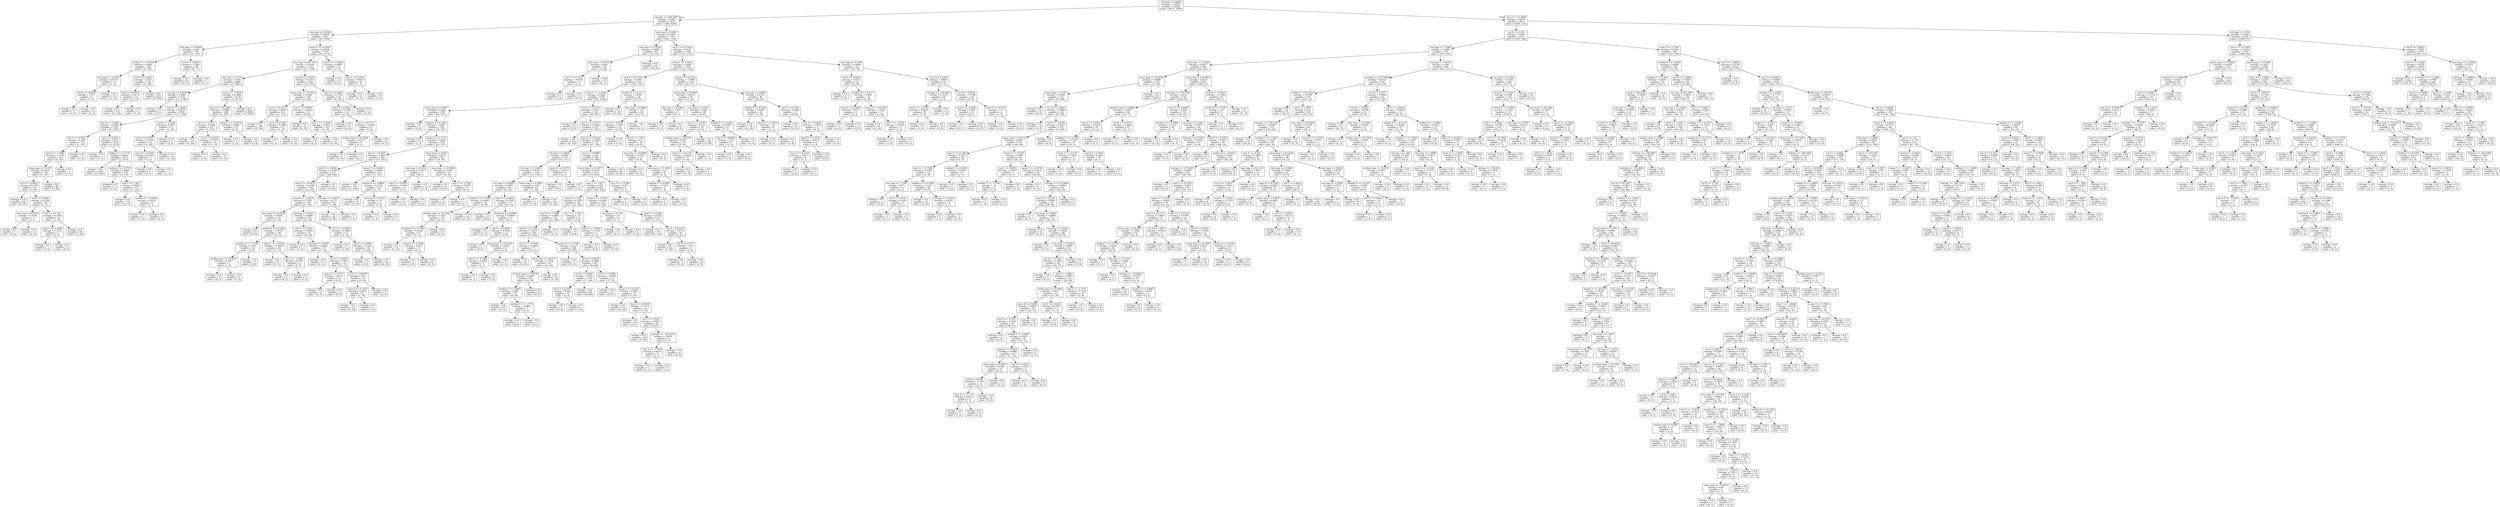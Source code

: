 digraph Tree {
node [shape=box] ;
0 [label="std mag <= 0.6889\nentropy = 0.9033\nsamples = 14346\nvalue = [4577, 9769]"] ;
1 [label="entropy <= -200.2487\nentropy = 0.1954\nsamples = 9534\nvalue = [288, 9246]"] ;
0 -> 1 [labeldistance=2.5, labelangle=45, headlabel="True"] ;
2 [label="max mag <= 9.6563\nentropy = 0.0854\nsamples = 7941\nvalue = [85, 7856]"] ;
1 -> 2 ;
3 [label="min mag <= 9.4449\nentropy = 0.344\nsamples = 794\nvalue = [51, 743]"] ;
2 -> 3 ;
4 [label="median Z <= 9.3164\nentropy = 0.0482\nsamples = 746\nvalue = [4, 742]"] ;
3 -> 4 ;
5 [label="max mag <= 9.5741\nentropy = 0.6723\nsamples = 17\nvalue = [3, 14]"] ;
4 -> 5 ;
6 [label="min X <= -0.2404\nentropy = 0.971\nsamples = 5\nvalue = [3, 2]"] ;
5 -> 6 ;
7 [label="entropy = 0.0\nsamples = 3\nvalue = [3, 0]"] ;
6 -> 7 ;
8 [label="entropy = 0.0\nsamples = 2\nvalue = [0, 2]"] ;
6 -> 8 ;
9 [label="entropy = 0.0\nsamples = 12\nvalue = [0, 12]"] ;
5 -> 9 ;
10 [label="var X <= 0.0045\nentropy = 0.015\nsamples = 729\nvalue = [1, 728]"] ;
4 -> 10 ;
11 [label="std X <= 0.0674\nentropy = 0.0731\nsamples = 113\nvalue = [1, 112]"] ;
10 -> 11 ;
12 [label="entropy = 0.0\nsamples = 112\nvalue = [0, 112]"] ;
11 -> 12 ;
13 [label="entropy = 0.0\nsamples = 1\nvalue = [1, 0]"] ;
11 -> 13 ;
14 [label="entropy = 0.0\nsamples = 616\nvalue = [0, 616]"] ;
10 -> 14 ;
15 [label="std X <= 0.0903\nentropy = 0.1461\nsamples = 48\nvalue = [47, 1]"] ;
3 -> 15 ;
16 [label="entropy = 0.0\nsamples = 47\nvalue = [47, 0]"] ;
15 -> 16 ;
17 [label="entropy = 0.0\nsamples = 1\nvalue = [0, 1]"] ;
15 -> 17 ;
18 [label="mean Z <= 10.4267\nentropy = 0.0436\nsamples = 7147\nvalue = [34, 7113]"] ;
2 -> 18 ;
19 [label="max mag <= 10.7101\nentropy = 0.0359\nsamples = 7131\nvalue = [27, 7104]"] ;
18 -> 19 ;
20 [label="min mag <= 9.516\nentropy = 0.025\nsamples = 6868\nvalue = [17, 6851]"] ;
19 -> 20 ;
21 [label="var mag <= 0.0026\nentropy = 0.0461\nsamples = 2752\nvalue = [14, 2738]"] ;
20 -> 21 ;
22 [label="entropy = 0.0\nsamples = 3\nvalue = [3, 0]"] ;
21 -> 22 ;
23 [label="max X <= 2.2644\nentropy = 0.0376\nsamples = 2749\nvalue = [11, 2738]"] ;
21 -> 23 ;
24 [label="min X <= -1.2883\nentropy = 0.0289\nsamples = 2728\nvalue = [8, 2720]"] ;
23 -> 24 ;
25 [label="var Y <= 0.7463\nentropy = 0.2087\nsamples = 152\nvalue = [5, 147]"] ;
24 -> 25 ;
26 [label="min X <= -1.2895\nentropy = 0.1765\nsamples = 151\nvalue = [4, 147]"] ;
25 -> 26 ;
27 [label="mean mag <= 9.5257\nentropy = 0.1414\nsamples = 150\nvalue = [3, 147]"] ;
26 -> 27 ;
28 [label="var X <= 0.0621\nentropy = 0.2795\nsamples = 62\nvalue = [3, 59]"] ;
27 -> 28 ;
29 [label="entropy = 0.0\nsamples = 28\nvalue = [0, 28]"] ;
28 -> 29 ;
30 [label="std Y <= 0.2081\nentropy = 0.4306\nsamples = 34\nvalue = [3, 31]"] ;
28 -> 30 ;
31 [label="max mag <= 9.8331\nentropy = 0.9183\nsamples = 3\nvalue = [2, 1]"] ;
30 -> 31 ;
32 [label="entropy = 0.0\nsamples = 1\nvalue = [0, 1]"] ;
31 -> 32 ;
33 [label="entropy = 0.0\nsamples = 2\nvalue = [2, 0]"] ;
31 -> 33 ;
34 [label="std Z <= 0.195\nentropy = 0.2056\nsamples = 31\nvalue = [1, 30]"] ;
30 -> 34 ;
35 [label="mean Y <= -1.4882\nentropy = 0.7219\nsamples = 5\nvalue = [1, 4]"] ;
34 -> 35 ;
36 [label="entropy = 0.0\nsamples = 1\nvalue = [1, 0]"] ;
35 -> 36 ;
37 [label="entropy = 0.0\nsamples = 4\nvalue = [0, 4]"] ;
35 -> 37 ;
38 [label="entropy = 0.0\nsamples = 26\nvalue = [0, 26]"] ;
34 -> 38 ;
39 [label="entropy = 0.0\nsamples = 88\nvalue = [0, 88]"] ;
27 -> 39 ;
40 [label="entropy = 0.0\nsamples = 1\nvalue = [1, 0]"] ;
26 -> 40 ;
41 [label="entropy = 0.0\nsamples = 1\nvalue = [1, 0]"] ;
25 -> 41 ;
42 [label="std X <= 0.034\nentropy = 0.013\nsamples = 2576\nvalue = [3, 2573]"] ;
24 -> 42 ;
43 [label="entropy = 0.0\nsamples = 1\nvalue = [1, 0]"] ;
42 -> 43 ;
44 [label="median Z <= 9.7735\nentropy = 0.0091\nsamples = 2575\nvalue = [2, 2573]"] ;
42 -> 44 ;
45 [label="entropy = 0.0\nsamples = 2397\nvalue = [0, 2397]"] ;
44 -> 45 ;
46 [label="median Z <= 9.7739\nentropy = 0.0889\nsamples = 178\nvalue = [2, 176]"] ;
44 -> 46 ;
47 [label="entropy = 0.0\nsamples = 1\nvalue = [1, 0]"] ;
46 -> 47 ;
48 [label="max Y <= 1.345\nentropy = 0.0503\nsamples = 177\nvalue = [1, 176]"] ;
46 -> 48 ;
49 [label="entropy = 0.0\nsamples = 174\nvalue = [0, 174]"] ;
48 -> 49 ;
50 [label="median Z <= 9.8063\nentropy = 0.9183\nsamples = 3\nvalue = [1, 2]"] ;
48 -> 50 ;
51 [label="entropy = 0.0\nsamples = 1\nvalue = [1, 0]"] ;
50 -> 51 ;
52 [label="entropy = 0.0\nsamples = 2\nvalue = [0, 2]"] ;
50 -> 52 ;
53 [label="min Z <= 9.2026\nentropy = 0.5917\nsamples = 21\nvalue = [3, 18]"] ;
23 -> 53 ;
54 [label="var Z <= 0.0132\nentropy = 0.2975\nsamples = 19\nvalue = [1, 18]"] ;
53 -> 54 ;
55 [label="max X <= 2.6182\nentropy = 0.9183\nsamples = 3\nvalue = [1, 2]"] ;
54 -> 55 ;
56 [label="entropy = 0.0\nsamples = 2\nvalue = [0, 2]"] ;
55 -> 56 ;
57 [label="entropy = 0.0\nsamples = 1\nvalue = [1, 0]"] ;
55 -> 57 ;
58 [label="entropy = 0.0\nsamples = 16\nvalue = [0, 16]"] ;
54 -> 58 ;
59 [label="entropy = 0.0\nsamples = 2\nvalue = [2, 0]"] ;
53 -> 59 ;
60 [label="min X <= -1.0879\nentropy = 0.0086\nsamples = 4116\nvalue = [3, 4113]"] ;
20 -> 60 ;
61 [label="max Z <= 10.5588\nentropy = 0.0886\nsamples = 268\nvalue = [3, 265]"] ;
60 -> 61 ;
62 [label="var X <= 0.1877\nentropy = 0.0368\nsamples = 257\nvalue = [1, 256]"] ;
61 -> 62 ;
63 [label="entropy = 0.0\nsamples = 241\nvalue = [0, 241]"] ;
62 -> 63 ;
64 [label="var X <= 0.1919\nentropy = 0.3373\nsamples = 16\nvalue = [1, 15]"] ;
62 -> 64 ;
65 [label="entropy = 0.0\nsamples = 1\nvalue = [1, 0]"] ;
64 -> 65 ;
66 [label="entropy = 0.0\nsamples = 15\nvalue = [0, 15]"] ;
64 -> 66 ;
67 [label="mean Z <= 10.2071\nentropy = 0.684\nsamples = 11\nvalue = [2, 9]"] ;
61 -> 67 ;
68 [label="entropy = 0.0\nsamples = 2\nvalue = [2, 0]"] ;
67 -> 68 ;
69 [label="entropy = 0.0\nsamples = 9\nvalue = [0, 9]"] ;
67 -> 69 ;
70 [label="entropy = 0.0\nsamples = 3848\nvalue = [0, 3848]"] ;
60 -> 70 ;
71 [label="max X <= 1.5479\nentropy = 0.2332\nsamples = 263\nvalue = [10, 253]"] ;
19 -> 71 ;
72 [label="mean mag <= 10.4023\nentropy = 0.1466\nsamples = 239\nvalue = [5, 234]"] ;
71 -> 72 ;
73 [label="var X <= 0.2247\nentropy = 0.0432\nsamples = 212\nvalue = [1, 211]"] ;
72 -> 73 ;
74 [label="entropy = 0.0\nsamples = 190\nvalue = [0, 190]"] ;
73 -> 74 ;
75 [label="var X <= 0.2295\nentropy = 0.2668\nsamples = 22\nvalue = [1, 21]"] ;
73 -> 75 ;
76 [label="entropy = 0.0\nsamples = 1\nvalue = [1, 0]"] ;
75 -> 76 ;
77 [label="entropy = 0.0\nsamples = 21\nvalue = [0, 21]"] ;
75 -> 77 ;
78 [label="min Z <= 9.9479\nentropy = 0.6052\nsamples = 27\nvalue = [4, 23]"] ;
72 -> 78 ;
79 [label="entropy = 0.0\nsamples = 13\nvalue = [0, 13]"] ;
78 -> 79 ;
80 [label="max Y <= -0.2867\nentropy = 0.8631\nsamples = 14\nvalue = [4, 10]"] ;
78 -> 80 ;
81 [label="entropy = 0.0\nsamples = 4\nvalue = [4, 0]"] ;
80 -> 81 ;
82 [label="entropy = 0.0\nsamples = 10\nvalue = [0, 10]"] ;
80 -> 82 ;
83 [label="min Y <= 2.1469\nentropy = 0.7383\nsamples = 24\nvalue = [5, 19]"] ;
71 -> 83 ;
84 [label="std Y <= 0.3432\nentropy = 0.5746\nsamples = 22\nvalue = [3, 19]"] ;
83 -> 84 ;
85 [label="entropy = 0.0\nsamples = 13\nvalue = [0, 13]"] ;
84 -> 85 ;
86 [label="var Y <= 0.1757\nentropy = 0.9183\nsamples = 9\nvalue = [3, 6]"] ;
84 -> 86 ;
87 [label="median mag <= 10.2562\nentropy = 0.8113\nsamples = 4\nvalue = [3, 1]"] ;
86 -> 87 ;
88 [label="entropy = 0.0\nsamples = 3\nvalue = [3, 0]"] ;
87 -> 88 ;
89 [label="entropy = 0.0\nsamples = 1\nvalue = [0, 1]"] ;
87 -> 89 ;
90 [label="entropy = 0.0\nsamples = 5\nvalue = [0, 5]"] ;
86 -> 90 ;
91 [label="entropy = 0.0\nsamples = 2\nvalue = [2, 0]"] ;
83 -> 91 ;
92 [label="max Z <= 11.0493\nentropy = 0.9887\nsamples = 16\nvalue = [7, 9]"] ;
18 -> 92 ;
93 [label="entropy = 0.0\nsamples = 6\nvalue = [0, 6]"] ;
92 -> 93 ;
94 [label="max X <= 0.2791\nentropy = 0.8813\nsamples = 10\nvalue = [7, 3]"] ;
92 -> 94 ;
95 [label="entropy = 0.0\nsamples = 3\nvalue = [0, 3]"] ;
94 -> 95 ;
96 [label="entropy = 0.0\nsamples = 7\nvalue = [7, 0]"] ;
94 -> 96 ;
97 [label="max mag <= 9.6897\nentropy = 0.5504\nsamples = 1593\nvalue = [203, 1390]"] ;
1 -> 97 ;
98 [label="min mag <= 9.4526\nentropy = 0.9486\nsamples = 49\nvalue = [31, 18]"] ;
97 -> 98 ;
99 [label="min mag <= 9.0795\nentropy = 0.469\nsamples = 20\nvalue = [2, 18]"] ;
98 -> 99 ;
100 [label="std Y <= 0.3153\nentropy = 0.9183\nsamples = 3\nvalue = [2, 1]"] ;
99 -> 100 ;
101 [label="entropy = 0.0\nsamples = 2\nvalue = [2, 0]"] ;
100 -> 101 ;
102 [label="entropy = 0.0\nsamples = 1\nvalue = [0, 1]"] ;
100 -> 102 ;
103 [label="entropy = 0.0\nsamples = 17\nvalue = [0, 17]"] ;
99 -> 103 ;
104 [label="entropy = 0.0\nsamples = 29\nvalue = [29, 0]"] ;
98 -> 104 ;
105 [label="max Z <= 11.1621\nentropy = 0.5041\nsamples = 1544\nvalue = [172, 1372]"] ;
97 -> 105 ;
106 [label="mean Y <= 3.5955\nentropy = 0.4492\nsamples = 1481\nvalue = [139, 1342]"] ;
105 -> 106 ;
107 [label="max X <= 8.7518\nentropy = 0.3947\nsamples = 1335\nvalue = [104, 1231]"] ;
106 -> 107 ;
108 [label="mean Y <= -1.0346\nentropy = 0.3669\nsamples = 1295\nvalue = [91, 1204]"] ;
107 -> 108 ;
109 [label="mean mag <= 9.4057\nentropy = 0.5024\nsamples = 379\nvalue = [42, 337]"] ;
108 -> 109 ;
110 [label="entropy = 0.0\nsamples = 3\nvalue = [3, 0]"] ;
109 -> 110 ;
111 [label="mean X <= -9.1041\nentropy = 0.4807\nsamples = 376\nvalue = [39, 337]"] ;
109 -> 111 ;
112 [label="entropy = 0.0\nsamples = 2\nvalue = [2, 0]"] ;
111 -> 112 ;
113 [label="mean Z <= 9.7122\nentropy = 0.4656\nsamples = 374\nvalue = [37, 337]"] ;
111 -> 113 ;
114 [label="min Z <= 8.5457\nentropy = 0.4051\nsamples = 334\nvalue = [27, 307]"] ;
113 -> 114 ;
115 [label="min X <= 3.8945\nentropy = 0.5369\nsamples = 212\nvalue = [26, 186]"] ;
114 -> 115 ;
116 [label="max Z <= 10.0476\nentropy = 0.6194\nsamples = 169\nvalue = [26, 143]"] ;
115 -> 116 ;
117 [label="mean X <= -1.3014\nentropy = 0.7063\nsamples = 130\nvalue = [25, 105]"] ;
116 -> 117 ;
118 [label="max mag <= 10.5034\nentropy = 0.4091\nsamples = 61\nvalue = [5, 56]"] ;
117 -> 118 ;
119 [label="entropy = 0.0\nsamples = 33\nvalue = [0, 33]"] ;
118 -> 119 ;
120 [label="median X <= -5.7444\nentropy = 0.6769\nsamples = 28\nvalue = [5, 23]"] ;
118 -> 120 ;
121 [label="median Z <= 7.2796\nentropy = 0.971\nsamples = 10\nvalue = [4, 6]"] ;
120 -> 121 ;
122 [label="median mag <= 10.4407\nentropy = 0.5917\nsamples = 7\nvalue = [1, 6]"] ;
121 -> 122 ;
123 [label="entropy = 0.0\nsamples = 6\nvalue = [0, 6]"] ;
122 -> 123 ;
124 [label="entropy = 0.0\nsamples = 1\nvalue = [1, 0]"] ;
122 -> 124 ;
125 [label="entropy = 0.0\nsamples = 3\nvalue = [3, 0]"] ;
121 -> 125 ;
126 [label="mean Y <= -1.9728\nentropy = 0.3095\nsamples = 18\nvalue = [1, 17]"] ;
120 -> 126 ;
127 [label="entropy = 0.0\nsamples = 15\nvalue = [0, 15]"] ;
126 -> 127 ;
128 [label="min Y <= -3.3047\nentropy = 0.9183\nsamples = 3\nvalue = [1, 2]"] ;
126 -> 128 ;
129 [label="entropy = 0.0\nsamples = 2\nvalue = [0, 2]"] ;
128 -> 129 ;
130 [label="entropy = 0.0\nsamples = 1\nvalue = [1, 0]"] ;
128 -> 130 ;
131 [label="min mag <= 9.4217\nentropy = 0.8685\nsamples = 69\nvalue = [20, 49]"] ;
117 -> 131 ;
132 [label="std Y <= 0.1851\nentropy = 0.9852\nsamples = 42\nvalue = [18, 24]"] ;
131 -> 132 ;
133 [label="entropy = 0.0\nsamples = 7\nvalue = [7, 0]"] ;
132 -> 133 ;
134 [label="var mag <= 0.0769\nentropy = 0.8981\nsamples = 35\nvalue = [11, 24]"] ;
132 -> 134 ;
135 [label="entropy = 0.0\nsamples = 11\nvalue = [0, 11]"] ;
134 -> 135 ;
136 [label="var X <= 0.6435\nentropy = 0.995\nsamples = 24\nvalue = [11, 13]"] ;
134 -> 136 ;
137 [label="mean X <= 3.3973\nentropy = 0.8113\nsamples = 12\nvalue = [9, 3]"] ;
136 -> 137 ;
138 [label="entropy = 0.0\nsamples = 9\nvalue = [9, 0]"] ;
137 -> 138 ;
139 [label="entropy = 0.0\nsamples = 3\nvalue = [0, 3]"] ;
137 -> 139 ;
140 [label="var X <= 16.8679\nentropy = 0.65\nsamples = 12\nvalue = [2, 10]"] ;
136 -> 140 ;
141 [label="mean Z <= 9.1479\nentropy = 0.4395\nsamples = 11\nvalue = [1, 10]"] ;
140 -> 141 ;
142 [label="entropy = 0.0\nsamples = 10\nvalue = [0, 10]"] ;
141 -> 142 ;
143 [label="entropy = 0.0\nsamples = 1\nvalue = [1, 0]"] ;
141 -> 143 ;
144 [label="entropy = 0.0\nsamples = 1\nvalue = [1, 0]"] ;
140 -> 144 ;
145 [label="std Z <= 0.0459\nentropy = 0.3809\nsamples = 27\nvalue = [2, 25]"] ;
131 -> 145 ;
146 [label="entropy = 0.0\nsamples = 1\nvalue = [1, 0]"] ;
145 -> 146 ;
147 [label="min Z <= 4.9862\nentropy = 0.2352\nsamples = 26\nvalue = [1, 25]"] ;
145 -> 147 ;
148 [label="entropy = 0.0\nsamples = 1\nvalue = [1, 0]"] ;
147 -> 148 ;
149 [label="entropy = 0.0\nsamples = 25\nvalue = [0, 25]"] ;
147 -> 149 ;
150 [label="var mag <= 0.4619\nentropy = 0.172\nsamples = 39\nvalue = [1, 38]"] ;
116 -> 150 ;
151 [label="entropy = 0.0\nsamples = 38\nvalue = [0, 38]"] ;
150 -> 151 ;
152 [label="entropy = 0.0\nsamples = 1\nvalue = [1, 0]"] ;
150 -> 152 ;
153 [label="entropy = 0.0\nsamples = 43\nvalue = [0, 43]"] ;
115 -> 153 ;
154 [label="mean Z <= 9.6586\nentropy = 0.0686\nsamples = 122\nvalue = [1, 121]"] ;
114 -> 154 ;
155 [label="entropy = 0.0\nsamples = 110\nvalue = [0, 110]"] ;
154 -> 155 ;
156 [label="median X <= 0.8883\nentropy = 0.4138\nsamples = 12\nvalue = [1, 11]"] ;
154 -> 156 ;
157 [label="entropy = 0.0\nsamples = 10\nvalue = [0, 10]"] ;
156 -> 157 ;
158 [label="std mag <= 0.1535\nentropy = 1.0\nsamples = 2\nvalue = [1, 1]"] ;
156 -> 158 ;
159 [label="entropy = 0.0\nsamples = 1\nvalue = [1, 0]"] ;
158 -> 159 ;
160 [label="entropy = 0.0\nsamples = 1\nvalue = [0, 1]"] ;
158 -> 160 ;
161 [label="mean mag <= 9.943\nentropy = 0.8113\nsamples = 40\nvalue = [10, 30]"] ;
113 -> 161 ;
162 [label="min mag <= 9.4125\nentropy = 0.5917\nsamples = 7\nvalue = [6, 1]"] ;
161 -> 162 ;
163 [label="min Z <= 8.8591\nentropy = 0.9183\nsamples = 3\nvalue = [2, 1]"] ;
162 -> 163 ;
164 [label="entropy = 0.0\nsamples = 2\nvalue = [2, 0]"] ;
163 -> 164 ;
165 [label="entropy = 0.0\nsamples = 1\nvalue = [0, 1]"] ;
163 -> 165 ;
166 [label="entropy = 0.0\nsamples = 4\nvalue = [4, 0]"] ;
162 -> 166 ;
167 [label="max mag <= 10.9064\nentropy = 0.5328\nsamples = 33\nvalue = [4, 29]"] ;
161 -> 167 ;
168 [label="entropy = 0.0\nsamples = 27\nvalue = [0, 27]"] ;
167 -> 168 ;
169 [label="min Y <= -2.7059\nentropy = 0.9183\nsamples = 6\nvalue = [4, 2]"] ;
167 -> 169 ;
170 [label="entropy = 0.0\nsamples = 4\nvalue = [4, 0]"] ;
169 -> 170 ;
171 [label="entropy = 0.0\nsamples = 2\nvalue = [0, 2]"] ;
169 -> 171 ;
172 [label="min Z <= 0.5234\nentropy = 0.3011\nsamples = 916\nvalue = [49, 867]"] ;
108 -> 172 ;
173 [label="entropy = 0.0\nsamples = 2\nvalue = [2, 0]"] ;
172 -> 173 ;
174 [label="min X <= -2.7973\nentropy = 0.2924\nsamples = 914\nvalue = [47, 867]"] ;
172 -> 174 ;
175 [label="entropy = 0.0\nsamples = 142\nvalue = [0, 142]"] ;
174 -> 175 ;
176 [label="max X <= 0.0238\nentropy = 0.3309\nsamples = 772\nvalue = [47, 725]"] ;
174 -> 176 ;
177 [label="std mag <= 0.4859\nentropy = 0.5302\nsamples = 133\nvalue = [16, 117]"] ;
176 -> 177 ;
178 [label="std mag <= 0.1483\nentropy = 0.4714\nsamples = 129\nvalue = [13, 116]"] ;
177 -> 178 ;
179 [label="var mag <= 0.0083\nentropy = 0.6962\nsamples = 64\nvalue = [12, 52]"] ;
178 -> 179 ;
180 [label="median Z <= 9.7942\nentropy = 0.4465\nsamples = 43\nvalue = [4, 39]"] ;
179 -> 180 ;
181 [label="median mag <= 10.1946\nentropy = 0.7425\nsamples = 19\nvalue = [4, 15]"] ;
180 -> 181 ;
182 [label="median Z <= 9.7349\nentropy = 0.5226\nsamples = 17\nvalue = [2, 15]"] ;
181 -> 182 ;
183 [label="entropy = 0.0\nsamples = 12\nvalue = [0, 12]"] ;
182 -> 183 ;
184 [label="mean Z <= 9.7648\nentropy = 0.971\nsamples = 5\nvalue = [2, 3]"] ;
182 -> 184 ;
185 [label="entropy = 0.0\nsamples = 2\nvalue = [2, 0]"] ;
184 -> 185 ;
186 [label="entropy = 0.0\nsamples = 3\nvalue = [0, 3]"] ;
184 -> 186 ;
187 [label="entropy = 0.0\nsamples = 2\nvalue = [2, 0]"] ;
181 -> 187 ;
188 [label="entropy = 0.0\nsamples = 24\nvalue = [0, 24]"] ;
180 -> 188 ;
189 [label="min Y <= 0.0055\nentropy = 0.9587\nsamples = 21\nvalue = [8, 13]"] ;
179 -> 189 ;
190 [label="entropy = 0.0\nsamples = 6\nvalue = [0, 6]"] ;
189 -> 190 ;
191 [label="median Z <= 9.6998\nentropy = 0.9968\nsamples = 15\nvalue = [8, 7]"] ;
189 -> 191 ;
192 [label="entropy = 0.0\nsamples = 3\nvalue = [0, 3]"] ;
191 -> 192 ;
193 [label="std X <= 0.2609\nentropy = 0.9183\nsamples = 12\nvalue = [8, 4]"] ;
191 -> 193 ;
194 [label="entropy = 0.0\nsamples = 6\nvalue = [6, 0]"] ;
193 -> 194 ;
195 [label="mean mag <= 10.0339\nentropy = 0.9183\nsamples = 6\nvalue = [2, 4]"] ;
193 -> 195 ;
196 [label="max X <= -0.3486\nentropy = 0.9183\nsamples = 3\nvalue = [2, 1]"] ;
195 -> 196 ;
197 [label="entropy = 0.0\nsamples = 1\nvalue = [0, 1]"] ;
196 -> 197 ;
198 [label="entropy = 0.0\nsamples = 2\nvalue = [2, 0]"] ;
196 -> 198 ;
199 [label="entropy = 0.0\nsamples = 3\nvalue = [0, 3]"] ;
195 -> 199 ;
200 [label="mean mag <= 9.3482\nentropy = 0.1147\nsamples = 65\nvalue = [1, 64]"] ;
178 -> 200 ;
201 [label="entropy = 0.0\nsamples = 1\nvalue = [1, 0]"] ;
200 -> 201 ;
202 [label="entropy = 0.0\nsamples = 64\nvalue = [0, 64]"] ;
200 -> 202 ;
203 [label="mean Z <= 9.5579\nentropy = 0.8113\nsamples = 4\nvalue = [3, 1]"] ;
177 -> 203 ;
204 [label="entropy = 0.0\nsamples = 1\nvalue = [0, 1]"] ;
203 -> 204 ;
205 [label="entropy = 0.0\nsamples = 3\nvalue = [3, 0]"] ;
203 -> 205 ;
206 [label="min Z <= 9.4888\nentropy = 0.28\nsamples = 639\nvalue = [31, 608]"] ;
176 -> 206 ;
207 [label="mean mag <= 10.3577\nentropy = 0.3116\nsamples = 553\nvalue = [31, 522]"] ;
206 -> 207 ;
208 [label="max Y <= 1.871\nentropy = 0.291\nsamples = 548\nvalue = [28, 520]"] ;
207 -> 208 ;
209 [label="max Y <= 1.84\nentropy = 0.3879\nsamples = 329\nvalue = [25, 304]"] ;
208 -> 209 ;
210 [label="max X <= 7.1888\nentropy = 0.3486\nsamples = 321\nvalue = [21, 300]"] ;
209 -> 210 ;
211 [label="std Z <= 0.1592\nentropy = 0.3257\nsamples = 319\nvalue = [19, 300]"] ;
210 -> 211 ;
212 [label="min Y <= -0.7408\nentropy = 0.5864\nsamples = 71\nvalue = [10, 61]"] ;
211 -> 212 ;
213 [label="entropy = 0.0\nsamples = 25\nvalue = [0, 25]"] ;
212 -> 213 ;
214 [label="mean mag <= 10.0137\nentropy = 0.7554\nsamples = 46\nvalue = [10, 36]"] ;
212 -> 214 ;
215 [label="median mag <= 9.9258\nentropy = 0.9403\nsamples = 28\nvalue = [10, 18]"] ;
214 -> 215 ;
216 [label="median Y <= 0.9042\nentropy = 0.684\nsamples = 22\nvalue = [4, 18]"] ;
215 -> 216 ;
217 [label="entropy = 0.0\nsamples = 15\nvalue = [0, 15]"] ;
216 -> 217 ;
218 [label="median Y <= 1.1779\nentropy = 0.9852\nsamples = 7\nvalue = [4, 3]"] ;
216 -> 218 ;
219 [label="entropy = 0.0\nsamples = 4\nvalue = [4, 0]"] ;
218 -> 219 ;
220 [label="entropy = 0.0\nsamples = 3\nvalue = [0, 3]"] ;
218 -> 220 ;
221 [label="entropy = 0.0\nsamples = 6\nvalue = [6, 0]"] ;
215 -> 221 ;
222 [label="entropy = 0.0\nsamples = 18\nvalue = [0, 18]"] ;
214 -> 222 ;
223 [label="mean X <= -1.3708\nentropy = 0.225\nsamples = 248\nvalue = [9, 239]"] ;
211 -> 223 ;
224 [label="entropy = 0.0\nsamples = 1\nvalue = [1, 0]"] ;
223 -> 224 ;
225 [label="std X <= 0.6474\nentropy = 0.2062\nsamples = 247\nvalue = [8, 239]"] ;
223 -> 225 ;
226 [label="var X <= 0.0464\nentropy = 0.052\nsamples = 170\nvalue = [1, 169]"] ;
225 -> 226 ;
227 [label="std X <= 0.2107\nentropy = 0.469\nsamples = 10\nvalue = [1, 9]"] ;
226 -> 227 ;
228 [label="entropy = 0.0\nsamples = 9\nvalue = [0, 9]"] ;
227 -> 228 ;
229 [label="entropy = 0.0\nsamples = 1\nvalue = [1, 0]"] ;
227 -> 229 ;
230 [label="entropy = 0.0\nsamples = 160\nvalue = [0, 160]"] ;
226 -> 230 ;
231 [label="std Y <= 0.4096\nentropy = 0.4395\nsamples = 77\nvalue = [7, 70]"] ;
225 -> 231 ;
232 [label="entropy = 0.0\nsamples = 27\nvalue = [0, 27]"] ;
231 -> 232 ;
233 [label="mean Z <= 9.5197\nentropy = 0.5842\nsamples = 50\nvalue = [7, 43]"] ;
231 -> 233 ;
234 [label="entropy = 0.0\nsamples = 18\nvalue = [0, 18]"] ;
233 -> 234 ;
235 [label="max Z <= 10.0074\nentropy = 0.7579\nsamples = 32\nvalue = [7, 25]"] ;
233 -> 235 ;
236 [label="entropy = 0.0\nsamples = 4\nvalue = [4, 0]"] ;
235 -> 236 ;
237 [label="std Y <= 0.7032\nentropy = 0.4912\nsamples = 28\nvalue = [3, 25]"] ;
235 -> 237 ;
238 [label="entropy = 0.0\nsamples = 20\nvalue = [0, 20]"] ;
237 -> 238 ;
239 [label="entropy <= -182.0213\nentropy = 0.9544\nsamples = 8\nvalue = [3, 5]"] ;
237 -> 239 ;
240 [label="min X <= -1.7639\nentropy = 0.8113\nsamples = 4\nvalue = [3, 1]"] ;
239 -> 240 ;
241 [label="entropy = 0.0\nsamples = 1\nvalue = [0, 1]"] ;
240 -> 241 ;
242 [label="entropy = 0.0\nsamples = 3\nvalue = [3, 0]"] ;
240 -> 242 ;
243 [label="entropy = 0.0\nsamples = 4\nvalue = [0, 4]"] ;
239 -> 243 ;
244 [label="entropy = 0.0\nsamples = 2\nvalue = [2, 0]"] ;
210 -> 244 ;
245 [label="min Y <= -0.7415\nentropy = 1.0\nsamples = 8\nvalue = [4, 4]"] ;
209 -> 245 ;
246 [label="entropy = 0.0\nsamples = 3\nvalue = [3, 0]"] ;
245 -> 246 ;
247 [label="max Y <= 1.8585\nentropy = 0.7219\nsamples = 5\nvalue = [1, 4]"] ;
245 -> 247 ;
248 [label="entropy = 0.0\nsamples = 4\nvalue = [0, 4]"] ;
247 -> 248 ;
249 [label="entropy = 0.0\nsamples = 1\nvalue = [1, 0]"] ;
247 -> 249 ;
250 [label="mean Y <= -0.7941\nentropy = 0.1044\nsamples = 219\nvalue = [3, 216]"] ;
208 -> 250 ;
251 [label="var mag <= 0.1559\nentropy = 1.0\nsamples = 2\nvalue = [1, 1]"] ;
250 -> 251 ;
252 [label="entropy = 0.0\nsamples = 1\nvalue = [0, 1]"] ;
251 -> 252 ;
253 [label="entropy = 0.0\nsamples = 1\nvalue = [1, 0]"] ;
251 -> 253 ;
254 [label="max X <= 4.628\nentropy = 0.0756\nsamples = 217\nvalue = [2, 215]"] ;
250 -> 254 ;
255 [label="entropy = 0.0\nsamples = 174\nvalue = [0, 174]"] ;
254 -> 255 ;
256 [label="min Z <= 8.2327\nentropy = 0.2714\nsamples = 43\nvalue = [2, 41]"] ;
254 -> 256 ;
257 [label="entropy = 0.0\nsamples = 38\nvalue = [0, 38]"] ;
256 -> 257 ;
258 [label="std Z <= 0.3171\nentropy = 0.971\nsamples = 5\nvalue = [2, 3]"] ;
256 -> 258 ;
259 [label="entropy = 0.0\nsamples = 3\nvalue = [0, 3]"] ;
258 -> 259 ;
260 [label="entropy = 0.0\nsamples = 2\nvalue = [2, 0]"] ;
258 -> 260 ;
261 [label="max Y <= 1.6796\nentropy = 0.971\nsamples = 5\nvalue = [3, 2]"] ;
207 -> 261 ;
262 [label="entropy = 0.0\nsamples = 2\nvalue = [0, 2]"] ;
261 -> 262 ;
263 [label="entropy = 0.0\nsamples = 3\nvalue = [3, 0]"] ;
261 -> 263 ;
264 [label="entropy = 0.0\nsamples = 86\nvalue = [0, 86]"] ;
206 -> 264 ;
265 [label="median Z <= 2.1171\nentropy = 0.9097\nsamples = 40\nvalue = [13, 27]"] ;
107 -> 265 ;
266 [label="entropy = 0.0\nsamples = 14\nvalue = [0, 14]"] ;
265 -> 266 ;
267 [label="min mag <= 9.5842\nentropy = 1.0\nsamples = 26\nvalue = [13, 13]"] ;
265 -> 267 ;
268 [label="var Z <= 0.0769\nentropy = 0.9587\nsamples = 21\nvalue = [13, 8]"] ;
267 -> 268 ;
269 [label="entropy = 0.0\nsamples = 5\nvalue = [5, 0]"] ;
268 -> 269 ;
270 [label="min X <= 7.126\nentropy = 1.0\nsamples = 16\nvalue = [8, 8]"] ;
268 -> 270 ;
271 [label="max mag <= 10.8689\nentropy = 0.9183\nsamples = 12\nvalue = [8, 4]"] ;
270 -> 271 ;
272 [label="entropy = 0.0\nsamples = 4\nvalue = [4, 0]"] ;
271 -> 272 ;
273 [label="max mag <= 11.3383\nentropy = 1.0\nsamples = 8\nvalue = [4, 4]"] ;
271 -> 273 ;
274 [label="median Z <= 6.049\nentropy = 0.7219\nsamples = 5\nvalue = [1, 4]"] ;
273 -> 274 ;
275 [label="entropy = 0.0\nsamples = 4\nvalue = [0, 4]"] ;
274 -> 275 ;
276 [label="entropy = 0.0\nsamples = 1\nvalue = [1, 0]"] ;
274 -> 276 ;
277 [label="entropy = 0.0\nsamples = 3\nvalue = [3, 0]"] ;
273 -> 277 ;
278 [label="entropy = 0.0\nsamples = 4\nvalue = [0, 4]"] ;
270 -> 278 ;
279 [label="entropy = 0.0\nsamples = 5\nvalue = [0, 5]"] ;
267 -> 279 ;
280 [label="mean Z <= 8.2156\nentropy = 0.7946\nsamples = 146\nvalue = [35, 111]"] ;
106 -> 280 ;
281 [label="mean mag <= 9.4826\nentropy = 0.6213\nsamples = 97\nvalue = [15, 82]"] ;
280 -> 281 ;
282 [label="min mag <= 8.4094\nentropy = 0.5917\nsamples = 7\nvalue = [6, 1]"] ;
281 -> 282 ;
283 [label="entropy = 0.0\nsamples = 1\nvalue = [0, 1]"] ;
282 -> 283 ;
284 [label="entropy = 0.0\nsamples = 6\nvalue = [6, 0]"] ;
282 -> 284 ;
285 [label="var mag <= 0.2255\nentropy = 0.469\nsamples = 90\nvalue = [9, 81]"] ;
281 -> 285 ;
286 [label="max X <= 0.2745\nentropy = 0.172\nsamples = 78\nvalue = [2, 76]"] ;
285 -> 286 ;
287 [label="median mag <= 10.2703\nentropy = 0.5033\nsamples = 18\nvalue = [2, 16]"] ;
286 -> 287 ;
288 [label="mean Y <= 9.1712\nentropy = 0.3228\nsamples = 17\nvalue = [1, 16]"] ;
287 -> 288 ;
289 [label="entropy = 0.0\nsamples = 16\nvalue = [0, 16]"] ;
288 -> 289 ;
290 [label="entropy = 0.0\nsamples = 1\nvalue = [1, 0]"] ;
288 -> 290 ;
291 [label="entropy = 0.0\nsamples = 1\nvalue = [1, 0]"] ;
287 -> 291 ;
292 [label="entropy = 0.0\nsamples = 60\nvalue = [0, 60]"] ;
286 -> 292 ;
293 [label="median X <= 2.9143\nentropy = 0.9799\nsamples = 12\nvalue = [7, 5]"] ;
285 -> 293 ;
294 [label="min X <= -6.6094\nentropy = 0.65\nsamples = 6\nvalue = [1, 5]"] ;
293 -> 294 ;
295 [label="entropy = 0.0\nsamples = 1\nvalue = [1, 0]"] ;
294 -> 295 ;
296 [label="entropy = 0.0\nsamples = 5\nvalue = [0, 5]"] ;
294 -> 296 ;
297 [label="entropy = 0.0\nsamples = 6\nvalue = [6, 0]"] ;
293 -> 297 ;
298 [label="min mag <= 9.8583\nentropy = 0.9755\nsamples = 49\nvalue = [20, 29]"] ;
280 -> 298 ;
299 [label="median Y <= 4.2782\nentropy = 0.4395\nsamples = 22\nvalue = [2, 20]"] ;
298 -> 299 ;
300 [label="entropy = 0.0\nsamples = 18\nvalue = [0, 18]"] ;
299 -> 300 ;
301 [label="mean X <= 2.8013\nentropy = 1.0\nsamples = 4\nvalue = [2, 2]"] ;
299 -> 301 ;
302 [label="entropy = 0.0\nsamples = 2\nvalue = [0, 2]"] ;
301 -> 302 ;
303 [label="entropy = 0.0\nsamples = 2\nvalue = [2, 0]"] ;
301 -> 303 ;
304 [label="std Y <= 0.1283\nentropy = 0.9183\nsamples = 27\nvalue = [18, 9]"] ;
298 -> 304 ;
305 [label="entropy = 0.0\nsamples = 10\nvalue = [10, 0]"] ;
304 -> 305 ;
306 [label="max Z <= 9.5641\nentropy = 0.9975\nsamples = 17\nvalue = [8, 9]"] ;
304 -> 306 ;
307 [label="max X <= -2.3555\nentropy = 0.8113\nsamples = 12\nvalue = [3, 9]"] ;
306 -> 307 ;
308 [label="max Z <= 9.2534\nentropy = 0.8113\nsamples = 4\nvalue = [3, 1]"] ;
307 -> 308 ;
309 [label="entropy = 0.0\nsamples = 3\nvalue = [3, 0]"] ;
308 -> 309 ;
310 [label="entropy = 0.0\nsamples = 1\nvalue = [0, 1]"] ;
308 -> 310 ;
311 [label="entropy = 0.0\nsamples = 8\nvalue = [0, 8]"] ;
307 -> 311 ;
312 [label="entropy = 0.0\nsamples = 5\nvalue = [5, 0]"] ;
306 -> 312 ;
313 [label="min mag <= 9.2309\nentropy = 0.9984\nsamples = 63\nvalue = [33, 30]"] ;
105 -> 313 ;
314 [label="std Y <= 0.4942\nentropy = 0.8113\nsamples = 24\nvalue = [6, 18]"] ;
313 -> 314 ;
315 [label="entropy = 0.0\nsamples = 2\nvalue = [2, 0]"] ;
314 -> 315 ;
316 [label="median Z <= 9.4717\nentropy = 0.684\nsamples = 22\nvalue = [4, 18]"] ;
314 -> 316 ;
317 [label="mean Z <= 9.4965\nentropy = 0.971\nsamples = 5\nvalue = [3, 2]"] ;
316 -> 317 ;
318 [label="entropy = 0.0\nsamples = 2\nvalue = [0, 2]"] ;
317 -> 318 ;
319 [label="entropy = 0.0\nsamples = 3\nvalue = [3, 0]"] ;
317 -> 319 ;
320 [label="mean Z <= 10.1079\nentropy = 0.3228\nsamples = 17\nvalue = [1, 16]"] ;
316 -> 320 ;
321 [label="entropy = 0.0\nsamples = 14\nvalue = [0, 14]"] ;
320 -> 321 ;
322 [label="max Y <= 2.0106\nentropy = 0.9183\nsamples = 3\nvalue = [1, 2]"] ;
320 -> 322 ;
323 [label="entropy = 0.0\nsamples = 1\nvalue = [1, 0]"] ;
322 -> 323 ;
324 [label="entropy = 0.0\nsamples = 2\nvalue = [0, 2]"] ;
322 -> 324 ;
325 [label="var Z <= 0.2397\nentropy = 0.8905\nsamples = 39\nvalue = [27, 12]"] ;
313 -> 325 ;
326 [label="entropy <= -174.6622\nentropy = 0.7219\nsamples = 10\nvalue = [2, 8]"] ;
325 -> 326 ;
327 [label="min Y <= -3.2128\nentropy = 0.5033\nsamples = 9\nvalue = [1, 8]"] ;
326 -> 327 ;
328 [label="entropy = 0.0\nsamples = 1\nvalue = [1, 0]"] ;
327 -> 328 ;
329 [label="entropy = 0.0\nsamples = 8\nvalue = [0, 8]"] ;
327 -> 329 ;
330 [label="entropy = 0.0\nsamples = 1\nvalue = [1, 0]"] ;
326 -> 330 ;
331 [label="var Z <= 0.4556\nentropy = 0.5788\nsamples = 29\nvalue = [25, 4]"] ;
325 -> 331 ;
332 [label="max X <= -2.2955\nentropy = 0.258\nsamples = 23\nvalue = [22, 1]"] ;
331 -> 332 ;
333 [label="entropy = 0.0\nsamples = 1\nvalue = [0, 1]"] ;
332 -> 333 ;
334 [label="entropy = 0.0\nsamples = 22\nvalue = [22, 0]"] ;
332 -> 334 ;
335 [label="mean Z <= 10.129\nentropy = 1.0\nsamples = 6\nvalue = [3, 3]"] ;
331 -> 335 ;
336 [label="entropy = 0.0\nsamples = 3\nvalue = [3, 0]"] ;
335 -> 336 ;
337 [label="entropy = 0.0\nsamples = 3\nvalue = [0, 3]"] ;
335 -> 337 ;
338 [label="max Z <= 12.4838\nentropy = 0.4959\nsamples = 4812\nvalue = [4289, 523]"] ;
0 -> 338 [labeldistance=2.5, labelangle=-45, headlabel="False"] ;
339 [label="std X <= 8.193\nentropy = 0.9004\nsamples = 1473\nvalue = [1007, 466]"] ;
338 -> 339 ;
340 [label="var mag <= 1.3266\nentropy = 0.7688\nsamples = 872\nvalue = [676, 196]"] ;
339 -> 340 ;
341 [label="max mag <= 12.058\nentropy = 0.9617\nsamples = 366\nvalue = [225, 141]"] ;
340 -> 341 ;
342 [label="mean mag <= 10.3639\nentropy = 0.9968\nsamples = 165\nvalue = [77, 88]"] ;
341 -> 342 ;
343 [label="mean mag <= 9.307\nentropy = 0.9801\nsamples = 151\nvalue = [63, 88]"] ;
342 -> 343 ;
344 [label="entropy = 0.0\nsamples = 6\nvalue = [6, 0]"] ;
343 -> 344 ;
345 [label="var Z <= 0.3083\nentropy = 0.9668\nsamples = 145\nvalue = [57, 88]"] ;
343 -> 345 ;
346 [label="entropy = 0.0\nsamples = 4\nvalue = [4, 0]"] ;
345 -> 346 ;
347 [label="std Z <= 2.4529\nentropy = 0.9551\nsamples = 141\nvalue = [53, 88]"] ;
345 -> 347 ;
348 [label="mean mag <= 9.6112\nentropy = 0.9407\nsamples = 137\nvalue = [49, 88]"] ;
347 -> 348 ;
349 [label="max Z <= 11.388\nentropy = 0.5813\nsamples = 36\nvalue = [5, 31]"] ;
348 -> 349 ;
350 [label="min X <= -4.7298\nentropy = 0.4395\nsamples = 33\nvalue = [3, 30]"] ;
349 -> 350 ;
351 [label="min mag <= 7.1583\nentropy = 0.971\nsamples = 5\nvalue = [2, 3]"] ;
350 -> 351 ;
352 [label="entropy = 0.0\nsamples = 2\nvalue = [0, 2]"] ;
351 -> 352 ;
353 [label="std Y <= 1.0116\nentropy = 0.9183\nsamples = 3\nvalue = [2, 1]"] ;
351 -> 353 ;
354 [label="entropy = 0.0\nsamples = 1\nvalue = [0, 1]"] ;
353 -> 354 ;
355 [label="entropy = 0.0\nsamples = 2\nvalue = [2, 0]"] ;
353 -> 355 ;
356 [label="median Z <= 9.5585\nentropy = 0.2223\nsamples = 28\nvalue = [1, 27]"] ;
350 -> 356 ;
357 [label="entropy = 0.0\nsamples = 25\nvalue = [0, 25]"] ;
356 -> 357 ;
358 [label="std mag <= 0.9319\nentropy = 0.9183\nsamples = 3\nvalue = [1, 2]"] ;
356 -> 358 ;
359 [label="entropy = 0.0\nsamples = 1\nvalue = [1, 0]"] ;
358 -> 359 ;
360 [label="entropy = 0.0\nsamples = 2\nvalue = [0, 2]"] ;
358 -> 360 ;
361 [label="median Y <= 0.0451\nentropy = 0.9183\nsamples = 3\nvalue = [2, 1]"] ;
349 -> 361 ;
362 [label="entropy = 0.0\nsamples = 2\nvalue = [2, 0]"] ;
361 -> 362 ;
363 [label="entropy = 0.0\nsamples = 1\nvalue = [0, 1]"] ;
361 -> 363 ;
364 [label="mean Y <= -4.7075\nentropy = 0.988\nsamples = 101\nvalue = [44, 57]"] ;
348 -> 364 ;
365 [label="var Z <= 0.4923\nentropy = 0.5917\nsamples = 7\nvalue = [6, 1]"] ;
364 -> 365 ;
366 [label="median Y <= -7.5742\nentropy = 1.0\nsamples = 2\nvalue = [1, 1]"] ;
365 -> 366 ;
367 [label="entropy = 0.0\nsamples = 1\nvalue = [1, 0]"] ;
366 -> 367 ;
368 [label="entropy = 0.0\nsamples = 1\nvalue = [0, 1]"] ;
366 -> 368 ;
369 [label="entropy = 0.0\nsamples = 5\nvalue = [5, 0]"] ;
365 -> 369 ;
370 [label="mean Y <= -2.5754\nentropy = 0.9734\nsamples = 94\nvalue = [38, 56]"] ;
364 -> 370 ;
371 [label="entropy = 0.0\nsamples = 11\nvalue = [0, 11]"] ;
370 -> 371 ;
372 [label="entropy <= -153.5804\nentropy = 0.9949\nsamples = 83\nvalue = [38, 45]"] ;
370 -> 372 ;
373 [label="max Y <= 0.1191\nentropy = 0.9995\nsamples = 78\nvalue = [38, 40]"] ;
372 -> 373 ;
374 [label="entropy = 0.0\nsamples = 5\nvalue = [0, 5]"] ;
373 -> 374 ;
375 [label="var mag <= 0.4851\nentropy = 0.9988\nsamples = 73\nvalue = [38, 35]"] ;
373 -> 375 ;
376 [label="entropy = 0.0\nsamples = 4\nvalue = [4, 0]"] ;
375 -> 376 ;
377 [label="var mag <= 0.5085\nentropy = 0.9998\nsamples = 69\nvalue = [34, 35]"] ;
375 -> 377 ;
378 [label="entropy = 0.0\nsamples = 4\nvalue = [0, 4]"] ;
377 -> 378 ;
379 [label="min mag <= 9.0353\nentropy = 0.9985\nsamples = 65\nvalue = [34, 31]"] ;
377 -> 379 ;
380 [label="std Z <= 0.7106\nentropy = 0.9992\nsamples = 60\nvalue = [29, 31]"] ;
379 -> 380 ;
381 [label="entropy = 0.0\nsamples = 5\nvalue = [0, 5]"] ;
380 -> 381 ;
382 [label="std Y <= 1.846\nentropy = 0.9979\nsamples = 55\nvalue = [29, 26]"] ;
380 -> 382 ;
383 [label="mean mag <= 10.1859\nentropy = 0.971\nsamples = 45\nvalue = [27, 18]"] ;
382 -> 383 ;
384 [label="mean Z <= 9.8253\nentropy = 0.8997\nsamples = 38\nvalue = [26, 12]"] ;
383 -> 384 ;
385 [label="min X <= -4.3917\nentropy = 0.9544\nsamples = 32\nvalue = [20, 12]"] ;
384 -> 385 ;
386 [label="entropy = 0.0\nsamples = 6\nvalue = [6, 0]"] ;
385 -> 386 ;
387 [label="median Y <= 6.0897\nentropy = 0.9957\nsamples = 26\nvalue = [14, 12]"] ;
385 -> 387 ;
388 [label="mean Y <= 0.8033\nentropy = 0.9986\nsamples = 23\nvalue = [11, 12]"] ;
387 -> 388 ;
389 [label="mean mag <= 9.9837\nentropy = 0.9544\nsamples = 16\nvalue = [10, 6]"] ;
388 -> 389 ;
390 [label="std X <= 0.8781\nentropy = 0.7793\nsamples = 13\nvalue = [10, 3]"] ;
389 -> 390 ;
391 [label="max Z <= 11.123\nentropy = 0.8113\nsamples = 4\nvalue = [1, 3]"] ;
390 -> 391 ;
392 [label="entropy = 0.0\nsamples = 1\nvalue = [1, 0]"] ;
391 -> 392 ;
393 [label="entropy = 0.0\nsamples = 3\nvalue = [0, 3]"] ;
391 -> 393 ;
394 [label="entropy = 0.0\nsamples = 9\nvalue = [9, 0]"] ;
390 -> 394 ;
395 [label="entropy = 0.0\nsamples = 3\nvalue = [0, 3]"] ;
389 -> 395 ;
396 [label="std Y <= 0.5515\nentropy = 0.5917\nsamples = 7\nvalue = [1, 6]"] ;
388 -> 396 ;
397 [label="entropy = 0.0\nsamples = 1\nvalue = [1, 0]"] ;
396 -> 397 ;
398 [label="entropy = 0.0\nsamples = 6\nvalue = [0, 6]"] ;
396 -> 398 ;
399 [label="entropy = 0.0\nsamples = 3\nvalue = [3, 0]"] ;
387 -> 399 ;
400 [label="entropy = 0.0\nsamples = 6\nvalue = [6, 0]"] ;
384 -> 400 ;
401 [label="std Y <= 1.6224\nentropy = 0.5917\nsamples = 7\nvalue = [1, 6]"] ;
383 -> 401 ;
402 [label="entropy = 0.0\nsamples = 6\nvalue = [0, 6]"] ;
401 -> 402 ;
403 [label="entropy = 0.0\nsamples = 1\nvalue = [1, 0]"] ;
401 -> 403 ;
404 [label="min X <= -5.7191\nentropy = 0.7219\nsamples = 10\nvalue = [2, 8]"] ;
382 -> 404 ;
405 [label="entropy = 0.0\nsamples = 2\nvalue = [2, 0]"] ;
404 -> 405 ;
406 [label="entropy = 0.0\nsamples = 8\nvalue = [0, 8]"] ;
404 -> 406 ;
407 [label="entropy = 0.0\nsamples = 5\nvalue = [5, 0]"] ;
379 -> 407 ;
408 [label="entropy = 0.0\nsamples = 5\nvalue = [0, 5]"] ;
372 -> 408 ;
409 [label="entropy = 0.0\nsamples = 4\nvalue = [4, 0]"] ;
347 -> 409 ;
410 [label="entropy = 0.0\nsamples = 14\nvalue = [14, 0]"] ;
342 -> 410 ;
411 [label="mean mag <= 10.5814\nentropy = 0.8323\nsamples = 201\nvalue = [148, 53]"] ;
341 -> 411 ;
412 [label="entropy <= -179.5294\nentropy = 0.914\nsamples = 158\nvalue = [106, 52]"] ;
411 -> 412 ;
413 [label="median mag <= 9.9969\nentropy = 0.5993\nsamples = 48\nvalue = [41, 7]"] ;
412 -> 413 ;
414 [label="max Y <= 1.6341\nentropy = 0.9544\nsamples = 16\nvalue = [10, 6]"] ;
413 -> 414 ;
415 [label="median Y <= -3.5329\nentropy = 0.7793\nsamples = 13\nvalue = [10, 3]"] ;
414 -> 415 ;
416 [label="mean Y <= -5.4737\nentropy = 0.9183\nsamples = 3\nvalue = [1, 2]"] ;
415 -> 416 ;
417 [label="entropy = 0.0\nsamples = 1\nvalue = [1, 0]"] ;
416 -> 417 ;
418 [label="entropy = 0.0\nsamples = 2\nvalue = [0, 2]"] ;
416 -> 418 ;
419 [label="max X <= 2.7658\nentropy = 0.469\nsamples = 10\nvalue = [9, 1]"] ;
415 -> 419 ;
420 [label="entropy = 0.0\nsamples = 9\nvalue = [9, 0]"] ;
419 -> 420 ;
421 [label="entropy = 0.0\nsamples = 1\nvalue = [0, 1]"] ;
419 -> 421 ;
422 [label="entropy = 0.0\nsamples = 3\nvalue = [0, 3]"] ;
414 -> 422 ;
423 [label="var X <= 0.1834\nentropy = 0.2006\nsamples = 32\nvalue = [31, 1]"] ;
413 -> 423 ;
424 [label="entropy = 0.0\nsamples = 1\nvalue = [0, 1]"] ;
423 -> 424 ;
425 [label="entropy = 0.0\nsamples = 31\nvalue = [31, 0]"] ;
423 -> 425 ;
426 [label="mean Z <= 4.6085\nentropy = 0.976\nsamples = 110\nvalue = [65, 45]"] ;
412 -> 426 ;
427 [label="median X <= 8.7806\nentropy = 0.3373\nsamples = 16\nvalue = [15, 1]"] ;
426 -> 427 ;
428 [label="entropy = 0.0\nsamples = 15\nvalue = [15, 0]"] ;
427 -> 428 ;
429 [label="entropy = 0.0\nsamples = 1\nvalue = [0, 1]"] ;
427 -> 429 ;
430 [label="var mag <= 0.6362\nentropy = 0.9971\nsamples = 94\nvalue = [50, 44]"] ;
426 -> 430 ;
431 [label="std mag <= 0.7284\nentropy = 0.5033\nsamples = 9\nvalue = [1, 8]"] ;
430 -> 431 ;
432 [label="entropy = 0.0\nsamples = 1\nvalue = [1, 0]"] ;
431 -> 432 ;
433 [label="entropy = 0.0\nsamples = 8\nvalue = [0, 8]"] ;
431 -> 433 ;
434 [label="min Z <= 3.3765\nentropy = 0.9831\nsamples = 85\nvalue = [49, 36]"] ;
430 -> 434 ;
435 [label="entropy = 0.0\nsamples = 7\nvalue = [0, 7]"] ;
434 -> 435 ;
436 [label="median Z <= 10.0521\nentropy = 0.952\nsamples = 78\nvalue = [49, 29]"] ;
434 -> 436 ;
437 [label="entropy <= -177.6433\nentropy = 0.9816\nsamples = 69\nvalue = [40, 29]"] ;
436 -> 437 ;
438 [label="entropy = 0.0\nsamples = 4\nvalue = [0, 4]"] ;
437 -> 438 ;
439 [label="max Y <= 6.2705\nentropy = 0.9612\nsamples = 65\nvalue = [40, 25]"] ;
437 -> 439 ;
440 [label="max Y <= 3.1724\nentropy = 0.9831\nsamples = 59\nvalue = [34, 25]"] ;
439 -> 440 ;
441 [label="max X <= 6.1577\nentropy = 0.8981\nsamples = 35\nvalue = [24, 11]"] ;
440 -> 441 ;
442 [label="mean mag <= 10.5011\nentropy = 0.7496\nsamples = 28\nvalue = [22, 6]"] ;
441 -> 442 ;
443 [label="median Y <= -4.3734\nentropy = 0.6194\nsamples = 26\nvalue = [22, 4]"] ;
442 -> 443 ;
444 [label="entropy = 0.0\nsamples = 1\nvalue = [0, 1]"] ;
443 -> 444 ;
445 [label="min mag <= 7.2164\nentropy = 0.5294\nsamples = 25\nvalue = [22, 3]"] ;
443 -> 445 ;
446 [label="entropy = 0.0\nsamples = 1\nvalue = [0, 1]"] ;
445 -> 446 ;
447 [label="entropy <= -158.3051\nentropy = 0.4138\nsamples = 24\nvalue = [22, 2]"] ;
445 -> 447 ;
448 [label="entropy = 0.0\nsamples = 18\nvalue = [18, 0]"] ;
447 -> 448 ;
449 [label="median Z <= 8.8967\nentropy = 0.9183\nsamples = 6\nvalue = [4, 2]"] ;
447 -> 449 ;
450 [label="entropy = 0.0\nsamples = 4\nvalue = [4, 0]"] ;
449 -> 450 ;
451 [label="entropy = 0.0\nsamples = 2\nvalue = [0, 2]"] ;
449 -> 451 ;
452 [label="entropy = 0.0\nsamples = 2\nvalue = [0, 2]"] ;
442 -> 452 ;
453 [label="var Z <= 1.3873\nentropy = 0.8631\nsamples = 7\nvalue = [2, 5]"] ;
441 -> 453 ;
454 [label="entropy = 0.0\nsamples = 5\nvalue = [0, 5]"] ;
453 -> 454 ;
455 [label="entropy = 0.0\nsamples = 2\nvalue = [2, 0]"] ;
453 -> 455 ;
456 [label="min Y <= -4.2154\nentropy = 0.9799\nsamples = 24\nvalue = [10, 14]"] ;
440 -> 456 ;
457 [label="entropy = 0.0\nsamples = 3\nvalue = [3, 0]"] ;
456 -> 457 ;
458 [label="min X <= -0.292\nentropy = 0.9183\nsamples = 21\nvalue = [7, 14]"] ;
456 -> 458 ;
459 [label="mean mag <= 9.7488\nentropy = 0.3912\nsamples = 13\nvalue = [1, 12]"] ;
458 -> 459 ;
460 [label="entropy = 0.0\nsamples = 1\nvalue = [1, 0]"] ;
459 -> 460 ;
461 [label="entropy = 0.0\nsamples = 12\nvalue = [0, 12]"] ;
459 -> 461 ;
462 [label="mean Y <= 2.1539\nentropy = 0.8113\nsamples = 8\nvalue = [6, 2]"] ;
458 -> 462 ;
463 [label="entropy = 0.0\nsamples = 2\nvalue = [0, 2]"] ;
462 -> 463 ;
464 [label="entropy = 0.0\nsamples = 6\nvalue = [6, 0]"] ;
462 -> 464 ;
465 [label="entropy = 0.0\nsamples = 6\nvalue = [6, 0]"] ;
439 -> 465 ;
466 [label="entropy = 0.0\nsamples = 9\nvalue = [9, 0]"] ;
436 -> 466 ;
467 [label="max X <= -4.0027\nentropy = 0.1594\nsamples = 43\nvalue = [42, 1]"] ;
411 -> 467 ;
468 [label="median X <= -5.787\nentropy = 1.0\nsamples = 2\nvalue = [1, 1]"] ;
467 -> 468 ;
469 [label="entropy = 0.0\nsamples = 1\nvalue = [1, 0]"] ;
468 -> 469 ;
470 [label="entropy = 0.0\nsamples = 1\nvalue = [0, 1]"] ;
468 -> 470 ;
471 [label="entropy = 0.0\nsamples = 41\nvalue = [41, 0]"] ;
467 -> 471 ;
472 [label="var mag <= 3.5555\nentropy = 0.496\nsamples = 506\nvalue = [451, 55]"] ;
340 -> 472 ;
473 [label="entropy <= -157.6526\nentropy = 0.6318\nsamples = 302\nvalue = [254, 48]"] ;
472 -> 473 ;
474 [label="median Y <= -4.2323\nentropy = 0.4704\nsamples = 219\nvalue = [197, 22]"] ;
473 -> 474 ;
475 [label="entropy = 0.0\nsamples = 36\nvalue = [36, 0]"] ;
474 -> 475 ;
476 [label="std Z <= 1.5057\nentropy = 0.53\nsamples = 183\nvalue = [161, 22]"] ;
474 -> 476 ;
477 [label="entropy <= -178.3102\nentropy = 0.6405\nsamples = 123\nvalue = [103, 20]"] ;
476 -> 477 ;
478 [label="entropy = 0.0\nsamples = 18\nvalue = [18, 0]"] ;
477 -> 478 ;
479 [label="median Y <= -1.1983\nentropy = 0.7025\nsamples = 105\nvalue = [85, 20]"] ;
477 -> 479 ;
480 [label="min X <= -6.491\nentropy = 0.9819\nsamples = 19\nvalue = [11, 8]"] ;
479 -> 480 ;
481 [label="entropy = 0.0\nsamples = 6\nvalue = [6, 0]"] ;
480 -> 481 ;
482 [label="max mag <= 13.5139\nentropy = 0.9612\nsamples = 13\nvalue = [5, 8]"] ;
480 -> 482 ;
483 [label="var Z <= 1.3403\nentropy = 0.9911\nsamples = 9\nvalue = [5, 4]"] ;
482 -> 483 ;
484 [label="entropy = 0.0\nsamples = 4\nvalue = [4, 0]"] ;
483 -> 484 ;
485 [label="max X <= 5.1922\nentropy = 0.7219\nsamples = 5\nvalue = [1, 4]"] ;
483 -> 485 ;
486 [label="entropy = 0.0\nsamples = 4\nvalue = [0, 4]"] ;
485 -> 486 ;
487 [label="entropy = 0.0\nsamples = 1\nvalue = [1, 0]"] ;
485 -> 487 ;
488 [label="entropy = 0.0\nsamples = 4\nvalue = [0, 4]"] ;
482 -> 488 ;
489 [label="mean mag <= 10.2334\nentropy = 0.583\nsamples = 86\nvalue = [74, 12]"] ;
479 -> 489 ;
490 [label="min mag <= 6.9486\nentropy = 0.4044\nsamples = 62\nvalue = [57, 5]"] ;
489 -> 490 ;
491 [label="max Z <= 8.9706\nentropy = 0.8905\nsamples = 13\nvalue = [9, 4]"] ;
490 -> 491 ;
492 [label="entropy = 0.0\nsamples = 6\nvalue = [6, 0]"] ;
491 -> 492 ;
493 [label="mean mag <= 9.8077\nentropy = 0.9852\nsamples = 7\nvalue = [3, 4]"] ;
491 -> 493 ;
494 [label="entropy = 0.0\nsamples = 3\nvalue = [0, 3]"] ;
493 -> 494 ;
495 [label="var Y <= 1.5549\nentropy = 0.8113\nsamples = 4\nvalue = [3, 1]"] ;
493 -> 495 ;
496 [label="entropy = 0.0\nsamples = 3\nvalue = [3, 0]"] ;
495 -> 496 ;
497 [label="entropy = 0.0\nsamples = 1\nvalue = [0, 1]"] ;
495 -> 497 ;
498 [label="std Y <= 0.4616\nentropy = 0.1437\nsamples = 49\nvalue = [48, 1]"] ;
490 -> 498 ;
499 [label="entropy = 0.0\nsamples = 1\nvalue = [0, 1]"] ;
498 -> 499 ;
500 [label="entropy = 0.0\nsamples = 48\nvalue = [48, 0]"] ;
498 -> 500 ;
501 [label="min mag <= 8.0823\nentropy = 0.8709\nsamples = 24\nvalue = [17, 7]"] ;
489 -> 501 ;
502 [label="var mag <= 1.4956\nentropy = 0.7219\nsamples = 5\nvalue = [1, 4]"] ;
501 -> 502 ;
503 [label="entropy = 0.0\nsamples = 1\nvalue = [1, 0]"] ;
502 -> 503 ;
504 [label="entropy = 0.0\nsamples = 4\nvalue = [0, 4]"] ;
502 -> 504 ;
505 [label="median X <= -4.2197\nentropy = 0.6292\nsamples = 19\nvalue = [16, 3]"] ;
501 -> 505 ;
506 [label="min X <= -9.0632\nentropy = 1.0\nsamples = 6\nvalue = [3, 3]"] ;
505 -> 506 ;
507 [label="entropy = 0.0\nsamples = 3\nvalue = [3, 0]"] ;
506 -> 507 ;
508 [label="entropy = 0.0\nsamples = 3\nvalue = [0, 3]"] ;
506 -> 508 ;
509 [label="entropy = 0.0\nsamples = 13\nvalue = [13, 0]"] ;
505 -> 509 ;
510 [label="max mag <= 14.9004\nentropy = 0.2108\nsamples = 60\nvalue = [58, 2]"] ;
476 -> 510 ;
511 [label="entropy = 0.0\nsamples = 55\nvalue = [55, 0]"] ;
510 -> 511 ;
512 [label="max Z <= 11.1329\nentropy = 0.971\nsamples = 5\nvalue = [3, 2]"] ;
510 -> 512 ;
513 [label="entropy = 0.0\nsamples = 2\nvalue = [0, 2]"] ;
512 -> 513 ;
514 [label="entropy = 0.0\nsamples = 3\nvalue = [3, 0]"] ;
512 -> 514 ;
515 [label="var Z <= 1.5377\nentropy = 0.8969\nsamples = 83\nvalue = [57, 26]"] ;
473 -> 515 ;
516 [label="std X <= 1.9432\nentropy = 0.5548\nsamples = 31\nvalue = [27, 4]"] ;
515 -> 516 ;
517 [label="entropy = 0.0\nsamples = 25\nvalue = [25, 0]"] ;
516 -> 517 ;
518 [label="max mag <= 13.3861\nentropy = 0.9183\nsamples = 6\nvalue = [2, 4]"] ;
516 -> 518 ;
519 [label="entropy = 0.0\nsamples = 3\nvalue = [0, 3]"] ;
518 -> 519 ;
520 [label="mean mag <= 10.1819\nentropy = 0.9183\nsamples = 3\nvalue = [2, 1]"] ;
518 -> 520 ;
521 [label="entropy = 0.0\nsamples = 2\nvalue = [2, 0]"] ;
520 -> 521 ;
522 [label="entropy = 0.0\nsamples = 1\nvalue = [0, 1]"] ;
520 -> 522 ;
523 [label="min X <= -2.6591\nentropy = 0.9829\nsamples = 52\nvalue = [30, 22]"] ;
515 -> 523 ;
524 [label="median X <= -4.1512\nentropy = 0.8238\nsamples = 31\nvalue = [23, 8]"] ;
523 -> 524 ;
525 [label="entropy = 0.0\nsamples = 2\nvalue = [0, 2]"] ;
524 -> 525 ;
526 [label="median Y <= 3.0923\nentropy = 0.7355\nsamples = 29\nvalue = [23, 6]"] ;
524 -> 526 ;
527 [label="std mag <= 1.282\nentropy = 0.469\nsamples = 20\nvalue = [18, 2]"] ;
526 -> 527 ;
528 [label="median mag <= 10.3741\nentropy = 0.9183\nsamples = 3\nvalue = [1, 2]"] ;
527 -> 528 ;
529 [label="entropy = 0.0\nsamples = 2\nvalue = [0, 2]"] ;
528 -> 529 ;
530 [label="entropy = 0.0\nsamples = 1\nvalue = [1, 0]"] ;
528 -> 530 ;
531 [label="entropy = 0.0\nsamples = 17\nvalue = [17, 0]"] ;
527 -> 531 ;
532 [label="min mag <= 7.8989\nentropy = 0.9911\nsamples = 9\nvalue = [5, 4]"] ;
526 -> 532 ;
533 [label="max X <= -0.2148\nentropy = 0.7219\nsamples = 5\nvalue = [1, 4]"] ;
532 -> 533 ;
534 [label="entropy = 0.0\nsamples = 1\nvalue = [1, 0]"] ;
533 -> 534 ;
535 [label="entropy = 0.0\nsamples = 4\nvalue = [0, 4]"] ;
533 -> 535 ;
536 [label="entropy = 0.0\nsamples = 4\nvalue = [4, 0]"] ;
532 -> 536 ;
537 [label="median X <= 2.9464\nentropy = 0.9183\nsamples = 21\nvalue = [7, 14]"] ;
523 -> 537 ;
538 [label="entropy = 0.0\nsamples = 8\nvalue = [0, 8]"] ;
537 -> 538 ;
539 [label="mean X <= 6.9551\nentropy = 0.9957\nsamples = 13\nvalue = [7, 6]"] ;
537 -> 539 ;
540 [label="mean X <= 3.3982\nentropy = 0.8813\nsamples = 10\nvalue = [7, 3]"] ;
539 -> 540 ;
541 [label="entropy = 0.0\nsamples = 2\nvalue = [0, 2]"] ;
540 -> 541 ;
542 [label="entropy <= -156.68\nentropy = 0.5436\nsamples = 8\nvalue = [7, 1]"] ;
540 -> 542 ;
543 [label="entropy = 0.0\nsamples = 1\nvalue = [0, 1]"] ;
542 -> 543 ;
544 [label="entropy = 0.0\nsamples = 7\nvalue = [7, 0]"] ;
542 -> 544 ;
545 [label="entropy = 0.0\nsamples = 3\nvalue = [0, 3]"] ;
539 -> 545 ;
546 [label="var mag <= 7.2824\nentropy = 0.2156\nsamples = 204\nvalue = [197, 7]"] ;
472 -> 546 ;
547 [label="mean X <= 4.2933\nentropy = 0.306\nsamples = 128\nvalue = [121, 7]"] ;
546 -> 547 ;
548 [label="median Z <= 9.0904\nentropy = 0.1793\nsamples = 111\nvalue = [108, 3]"] ;
547 -> 548 ;
549 [label="std Y <= 4.5641\nentropy = 0.0789\nsamples = 103\nvalue = [102, 1]"] ;
548 -> 549 ;
550 [label="entropy = 0.0\nsamples = 95\nvalue = [95, 0]"] ;
549 -> 550 ;
551 [label="var Y <= 22.5766\nentropy = 0.5436\nsamples = 8\nvalue = [7, 1]"] ;
549 -> 551 ;
552 [label="entropy = 0.0\nsamples = 1\nvalue = [0, 1]"] ;
551 -> 552 ;
553 [label="entropy = 0.0\nsamples = 7\nvalue = [7, 0]"] ;
551 -> 553 ;
554 [label="min mag <= 5.1995\nentropy = 0.8113\nsamples = 8\nvalue = [6, 2]"] ;
548 -> 554 ;
555 [label="entropy = 0.0\nsamples = 2\nvalue = [0, 2]"] ;
554 -> 555 ;
556 [label="entropy = 0.0\nsamples = 6\nvalue = [6, 0]"] ;
554 -> 556 ;
557 [label="max mag <= 14.1382\nentropy = 0.7871\nsamples = 17\nvalue = [13, 4]"] ;
547 -> 557 ;
558 [label="entropy = 0.0\nsamples = 6\nvalue = [6, 0]"] ;
557 -> 558 ;
559 [label="max X <= 14.1958\nentropy = 0.9457\nsamples = 11\nvalue = [7, 4]"] ;
557 -> 559 ;
560 [label="mean X <= 5.0292\nentropy = 0.7642\nsamples = 9\nvalue = [7, 2]"] ;
559 -> 560 ;
561 [label="std Z <= 1.1854\nentropy = 0.9183\nsamples = 3\nvalue = [1, 2]"] ;
560 -> 561 ;
562 [label="entropy = 0.0\nsamples = 1\nvalue = [1, 0]"] ;
561 -> 562 ;
563 [label="entropy = 0.0\nsamples = 2\nvalue = [0, 2]"] ;
561 -> 563 ;
564 [label="entropy = 0.0\nsamples = 6\nvalue = [6, 0]"] ;
560 -> 564 ;
565 [label="entropy = 0.0\nsamples = 2\nvalue = [0, 2]"] ;
559 -> 565 ;
566 [label="entropy = 0.0\nsamples = 76\nvalue = [76, 0]"] ;
546 -> 566 ;
567 [label="max Z <= 5.7345\nentropy = 0.9926\nsamples = 601\nvalue = [331, 270]"] ;
339 -> 567 ;
568 [label="median Z <= 1.4624\nentropy = 0.9888\nsamples = 169\nvalue = [74, 95]"] ;
567 -> 568 ;
569 [label="median Y <= 0.264\nentropy = 0.8555\nsamples = 25\nvalue = [18, 7]"] ;
568 -> 569 ;
570 [label="var X <= 95.2345\nentropy = 0.9495\nsamples = 19\nvalue = [12, 7]"] ;
569 -> 570 ;
571 [label="std mag <= 2.5284\nentropy = 0.9799\nsamples = 12\nvalue = [5, 7]"] ;
570 -> 571 ;
572 [label="std X <= 9.5338\nentropy = 0.8813\nsamples = 10\nvalue = [3, 7]"] ;
571 -> 572 ;
573 [label="min mag <= 6.9487\nentropy = 0.971\nsamples = 5\nvalue = [3, 2]"] ;
572 -> 573 ;
574 [label="entropy = 0.0\nsamples = 2\nvalue = [0, 2]"] ;
573 -> 574 ;
575 [label="entropy = 0.0\nsamples = 3\nvalue = [3, 0]"] ;
573 -> 575 ;
576 [label="entropy = 0.0\nsamples = 5\nvalue = [0, 5]"] ;
572 -> 576 ;
577 [label="entropy = 0.0\nsamples = 2\nvalue = [2, 0]"] ;
571 -> 577 ;
578 [label="entropy = 0.0\nsamples = 7\nvalue = [7, 0]"] ;
570 -> 578 ;
579 [label="entropy = 0.0\nsamples = 6\nvalue = [6, 0]"] ;
569 -> 579 ;
580 [label="max Z <= 5.5482\nentropy = 0.9641\nsamples = 144\nvalue = [56, 88]"] ;
568 -> 580 ;
581 [label="var mag <= 10.1838\nentropy = 0.9819\nsamples = 133\nvalue = [56, 77]"] ;
580 -> 581 ;
582 [label="min mag <= 4.1438\nentropy = 0.9576\nsamples = 116\nvalue = [44, 72]"] ;
581 -> 582 ;
583 [label="entropy = 0.0\nsamples = 8\nvalue = [0, 8]"] ;
582 -> 583 ;
584 [label="std Z <= 1.5451\nentropy = 0.9751\nsamples = 108\nvalue = [44, 64]"] ;
582 -> 584 ;
585 [label="median mag <= 9.986\nentropy = 0.9911\nsamples = 99\nvalue = [44, 55]"] ;
584 -> 585 ;
586 [label="entropy <= -158.9699\nentropy = 0.9819\nsamples = 95\nvalue = [40, 55]"] ;
585 -> 586 ;
587 [label="entropy <= -159.4686\nentropy = 0.9683\nsamples = 91\nvalue = [36, 55]"] ;
586 -> 587 ;
588 [label="var X <= 78.1747\nentropy = 0.9852\nsamples = 84\nvalue = [36, 48]"] ;
587 -> 588 ;
589 [label="entropy = 0.0\nsamples = 3\nvalue = [3, 0]"] ;
588 -> 589 ;
590 [label="median Y <= 1.0955\nentropy = 0.9751\nsamples = 81\nvalue = [33, 48]"] ;
588 -> 590 ;
591 [label="var Y <= 13.0081\nentropy = 0.9916\nsamples = 74\nvalue = [33, 41]"] ;
590 -> 591 ;
592 [label="mean mag <= 9.3781\nentropy = 0.9994\nsamples = 68\nvalue = [33, 35]"] ;
591 -> 592 ;
593 [label="entropy = 0.0\nsamples = 4\nvalue = [4, 0]"] ;
592 -> 593 ;
594 [label="var X <= 84.8785\nentropy = 0.9937\nsamples = 64\nvalue = [29, 35]"] ;
592 -> 594 ;
595 [label="median X <= -6.8283\nentropy = 0.5436\nsamples = 8\nvalue = [7, 1]"] ;
594 -> 595 ;
596 [label="entropy = 0.0\nsamples = 1\nvalue = [0, 1]"] ;
595 -> 596 ;
597 [label="entropy = 0.0\nsamples = 7\nvalue = [7, 0]"] ;
595 -> 597 ;
598 [label="median Y <= 0.7511\nentropy = 0.9666\nsamples = 56\nvalue = [22, 34]"] ;
594 -> 598 ;
599 [label="var Z <= 1.4199\nentropy = 0.9113\nsamples = 49\nvalue = [16, 33]"] ;
598 -> 599 ;
600 [label="median Y <= -0.9779\nentropy = 0.9799\nsamples = 36\nvalue = [15, 21]"] ;
599 -> 600 ;
601 [label="entropy = 0.0\nsamples = 4\nvalue = [0, 4]"] ;
600 -> 601 ;
602 [label="median Y <= -0.464\nentropy = 0.9972\nsamples = 32\nvalue = [15, 17]"] ;
600 -> 602 ;
603 [label="entropy = 0.0\nsamples = 5\nvalue = [5, 0]"] ;
602 -> 603 ;
604 [label="mean Y <= 0.012\nentropy = 0.951\nsamples = 27\nvalue = [10, 17]"] ;
602 -> 604 ;
605 [label="entropy = 0.0\nsamples = 7\nvalue = [0, 7]"] ;
604 -> 605 ;
606 [label="min mag <= 7.5647\nentropy = 1.0\nsamples = 20\nvalue = [10, 10]"] ;
604 -> 606 ;
607 [label="mean mag <= 10.5793\nentropy = 0.7642\nsamples = 9\nvalue = [7, 2]"] ;
606 -> 607 ;
608 [label="entropy = 0.0\nsamples = 7\nvalue = [7, 0]"] ;
607 -> 608 ;
609 [label="entropy = 0.0\nsamples = 2\nvalue = [0, 2]"] ;
607 -> 609 ;
610 [label="std mag <= 1.6253\nentropy = 0.8454\nsamples = 11\nvalue = [3, 8]"] ;
606 -> 610 ;
611 [label="median mag <= 9.7109\nentropy = 0.5033\nsamples = 9\nvalue = [1, 8]"] ;
610 -> 611 ;
612 [label="entropy = 0.0\nsamples = 1\nvalue = [1, 0]"] ;
611 -> 612 ;
613 [label="entropy = 0.0\nsamples = 8\nvalue = [0, 8]"] ;
611 -> 613 ;
614 [label="entropy = 0.0\nsamples = 2\nvalue = [2, 0]"] ;
610 -> 614 ;
615 [label="max mag <= 13.1635\nentropy = 0.3912\nsamples = 13\nvalue = [1, 12]"] ;
599 -> 615 ;
616 [label="entropy = 0.0\nsamples = 1\nvalue = [1, 0]"] ;
615 -> 616 ;
617 [label="entropy = 0.0\nsamples = 12\nvalue = [0, 12]"] ;
615 -> 617 ;
618 [label="max X <= 10.0164\nentropy = 0.5917\nsamples = 7\nvalue = [6, 1]"] ;
598 -> 618 ;
619 [label="entropy = 0.0\nsamples = 6\nvalue = [6, 0]"] ;
618 -> 619 ;
620 [label="entropy = 0.0\nsamples = 1\nvalue = [0, 1]"] ;
618 -> 620 ;
621 [label="entropy = 0.0\nsamples = 6\nvalue = [0, 6]"] ;
591 -> 621 ;
622 [label="entropy = 0.0\nsamples = 7\nvalue = [0, 7]"] ;
590 -> 622 ;
623 [label="entropy = 0.0\nsamples = 7\nvalue = [0, 7]"] ;
587 -> 623 ;
624 [label="entropy = 0.0\nsamples = 4\nvalue = [4, 0]"] ;
586 -> 624 ;
625 [label="entropy = 0.0\nsamples = 4\nvalue = [4, 0]"] ;
585 -> 625 ;
626 [label="entropy = 0.0\nsamples = 9\nvalue = [0, 9]"] ;
584 -> 626 ;
627 [label="var Y <= 9.4063\nentropy = 0.874\nsamples = 17\nvalue = [12, 5]"] ;
581 -> 627 ;
628 [label="median Y <= -0.1372\nentropy = 0.7219\nsamples = 15\nvalue = [12, 3]"] ;
627 -> 628 ;
629 [label="median X <= -0.5779\nentropy = 0.971\nsamples = 5\nvalue = [2, 3]"] ;
628 -> 629 ;
630 [label="entropy = 0.0\nsamples = 2\nvalue = [2, 0]"] ;
629 -> 630 ;
631 [label="entropy = 0.0\nsamples = 3\nvalue = [0, 3]"] ;
629 -> 631 ;
632 [label="entropy = 0.0\nsamples = 10\nvalue = [10, 0]"] ;
628 -> 632 ;
633 [label="entropy = 0.0\nsamples = 2\nvalue = [0, 2]"] ;
627 -> 633 ;
634 [label="entropy = 0.0\nsamples = 11\nvalue = [0, 11]"] ;
580 -> 634 ;
635 [label="max Z <= 5.8473\nentropy = 0.9739\nsamples = 432\nvalue = [257, 175]"] ;
567 -> 635 ;
636 [label="entropy = 0.0\nsamples = 14\nvalue = [14, 0]"] ;
635 -> 636 ;
637 [label="max Y <= 3.0641\nentropy = 0.9808\nsamples = 418\nvalue = [243, 175]"] ;
635 -> 637 ;
638 [label="median Z <= 2.3967\nentropy = 0.7772\nsamples = 61\nvalue = [47, 14]"] ;
637 -> 638 ;
639 [label="entropy = 0.0\nsamples = 14\nvalue = [14, 0]"] ;
638 -> 639 ;
640 [label="var mag <= 2.7127\nentropy = 0.8787\nsamples = 47\nvalue = [33, 14]"] ;
638 -> 640 ;
641 [label="mean X <= -0.5352\nentropy = 0.995\nsamples = 24\nvalue = [13, 11]"] ;
640 -> 641 ;
642 [label="entropy = 0.0\nsamples = 4\nvalue = [0, 4]"] ;
641 -> 642 ;
643 [label="mean Y <= 0.1043\nentropy = 0.9341\nsamples = 20\nvalue = [13, 7]"] ;
641 -> 643 ;
644 [label="median X <= 1.1639\nentropy = 1.0\nsamples = 14\nvalue = [7, 7]"] ;
643 -> 644 ;
645 [label="var Y <= 3.7777\nentropy = 0.8813\nsamples = 10\nvalue = [7, 3]"] ;
644 -> 645 ;
646 [label="var X <= 79.561\nentropy = 0.8113\nsamples = 4\nvalue = [1, 3]"] ;
645 -> 646 ;
647 [label="entropy = 0.0\nsamples = 3\nvalue = [0, 3]"] ;
646 -> 647 ;
648 [label="entropy = 0.0\nsamples = 1\nvalue = [1, 0]"] ;
646 -> 648 ;
649 [label="entropy = 0.0\nsamples = 6\nvalue = [6, 0]"] ;
645 -> 649 ;
650 [label="entropy = 0.0\nsamples = 4\nvalue = [0, 4]"] ;
644 -> 650 ;
651 [label="entropy = 0.0\nsamples = 6\nvalue = [6, 0]"] ;
643 -> 651 ;
652 [label="mean X <= -0.4964\nentropy = 0.5586\nsamples = 23\nvalue = [20, 3]"] ;
640 -> 652 ;
653 [label="mean mag <= 10.1036\nentropy = 0.8454\nsamples = 11\nvalue = [8, 3]"] ;
652 -> 653 ;
654 [label="entropy = 0.0\nsamples = 1\nvalue = [0, 1]"] ;
653 -> 654 ;
655 [label="entropy <= -169.3503\nentropy = 0.7219\nsamples = 10\nvalue = [8, 2]"] ;
653 -> 655 ;
656 [label="entropy = 0.0\nsamples = 2\nvalue = [0, 2]"] ;
655 -> 656 ;
657 [label="entropy = 0.0\nsamples = 8\nvalue = [8, 0]"] ;
655 -> 657 ;
658 [label="entropy = 0.0\nsamples = 12\nvalue = [12, 0]"] ;
652 -> 658 ;
659 [label="std mag <= 0.8674\nentropy = 0.9931\nsamples = 357\nvalue = [196, 161]"] ;
637 -> 659 ;
660 [label="entropy = 0.0\nsamples = 7\nvalue = [0, 7]"] ;
659 -> 660 ;
661 [label="std X <= 9.8636\nentropy = 0.9896\nsamples = 350\nvalue = [196, 154]"] ;
659 -> 661 ;
662 [label="mean Z <= 4.0619\nentropy = 0.9732\nsamples = 302\nvalue = [180, 122]"] ;
661 -> 662 ;
663 [label="std mag <= 2.9485\nentropy = 0.9922\nsamples = 241\nvalue = [133, 108]"] ;
662 -> 663 ;
664 [label="var Z <= 5.3662\nentropy = 0.9986\nsamples = 224\nvalue = [117, 107]"] ;
663 -> 664 ;
665 [label="std X <= 9.8109\nentropy = 0.9956\nsamples = 217\nvalue = [117, 100]"] ;
664 -> 665 ;
666 [label="median X <= 2.0685\nentropy = 0.9994\nsamples = 204\nvalue = [105, 99]"] ;
665 -> 666 ;
667 [label="median mag <= 9.654\nentropy = 0.995\nsamples = 192\nvalue = [104, 88]"] ;
666 -> 667 ;
668 [label="entropy = 0.0\nsamples = 8\nvalue = [0, 8]"] ;
667 -> 668 ;
669 [label="std Z <= 2.2196\nentropy = 0.9877\nsamples = 184\nvalue = [104, 80]"] ;
667 -> 669 ;
670 [label="min mag <= 8.8246\nentropy = 0.9926\nsamples = 178\nvalue = [98, 80]"] ;
669 -> 670 ;
671 [label="std mag <= 1.2863\nentropy = 0.9884\nsamples = 174\nvalue = [98, 76]"] ;
670 -> 671 ;
672 [label="min X <= -11.0717\nentropy = 0.7383\nsamples = 24\nvalue = [19, 5]"] ;
671 -> 672 ;
673 [label="entropy = 0.0\nsamples = 11\nvalue = [11, 0]"] ;
672 -> 673 ;
674 [label="median Z <= 3.0098\nentropy = 0.9612\nsamples = 13\nvalue = [8, 5]"] ;
672 -> 674 ;
675 [label="median mag <= 9.7764\nentropy = 0.5436\nsamples = 8\nvalue = [7, 1]"] ;
674 -> 675 ;
676 [label="entropy = 0.0\nsamples = 1\nvalue = [0, 1]"] ;
675 -> 676 ;
677 [label="entropy = 0.0\nsamples = 7\nvalue = [7, 0]"] ;
675 -> 677 ;
678 [label="var Y <= 3.894\nentropy = 0.7219\nsamples = 5\nvalue = [1, 4]"] ;
674 -> 678 ;
679 [label="entropy = 0.0\nsamples = 1\nvalue = [1, 0]"] ;
678 -> 679 ;
680 [label="entropy = 0.0\nsamples = 4\nvalue = [0, 4]"] ;
678 -> 680 ;
681 [label="min X <= -12.0666\nentropy = 0.9979\nsamples = 150\nvalue = [79, 71]"] ;
671 -> 681 ;
682 [label="min Z <= 0.0292\nentropy = 0.994\nsamples = 143\nvalue = [78, 65]"] ;
681 -> 682 ;
683 [label="entropy = 0.0\nsamples = 4\nvalue = [0, 4]"] ;
682 -> 683 ;
684 [label="mean X <= 0.0211\nentropy = 0.9892\nsamples = 139\nvalue = [78, 61]"] ;
682 -> 684 ;
685 [label="min Y <= -2.6366\nentropy = 0.9719\nsamples = 127\nvalue = [76, 51]"] ;
684 -> 685 ;
686 [label="var Y <= 14.1837\nentropy = 0.9981\nsamples = 97\nvalue = [51, 46]"] ;
685 -> 686 ;
687 [label="min Z <= 2.0032\nentropy = 0.9999\nsamples = 91\nvalue = [45, 46]"] ;
686 -> 687 ;
688 [label="var X <= 86.73\nentropy = 0.9901\nsamples = 77\nvalue = [34, 43]"] ;
687 -> 688 ;
689 [label="var X <= 85.2613\nentropy = 0.6723\nsamples = 17\nvalue = [3, 14]"] ;
688 -> 689 ;
690 [label="min Z <= 0.5821\nentropy = 0.9544\nsamples = 8\nvalue = [3, 5]"] ;
689 -> 690 ;
691 [label="entropy = 0.0\nsamples = 4\nvalue = [0, 4]"] ;
690 -> 691 ;
692 [label="std X <= 8.862\nentropy = 0.8113\nsamples = 4\nvalue = [3, 1]"] ;
690 -> 692 ;
693 [label="entropy = 0.0\nsamples = 1\nvalue = [0, 1]"] ;
692 -> 693 ;
694 [label="entropy = 0.0\nsamples = 3\nvalue = [3, 0]"] ;
692 -> 694 ;
695 [label="entropy = 0.0\nsamples = 9\nvalue = [0, 9]"] ;
689 -> 695 ;
696 [label="min X <= -13.7345\nentropy = 0.9992\nsamples = 60\nvalue = [31, 29]"] ;
688 -> 696 ;
697 [label="var X <= 93.4436\nentropy = 0.9979\nsamples = 55\nvalue = [26, 29]"] ;
696 -> 697 ;
698 [label="max mag <= 16.1348\nentropy = 0.9852\nsamples = 42\nvalue = [24, 18]"] ;
697 -> 698 ;
699 [label="min Y <= -3.2674\nentropy = 0.7219\nsamples = 10\nvalue = [2, 8]"] ;
698 -> 699 ;
700 [label="median mag <= 9.8667\nentropy = 1.0\nsamples = 4\nvalue = [2, 2]"] ;
699 -> 700 ;
701 [label="entropy = 0.0\nsamples = 2\nvalue = [0, 2]"] ;
700 -> 701 ;
702 [label="entropy = 0.0\nsamples = 2\nvalue = [2, 0]"] ;
700 -> 702 ;
703 [label="entropy = 0.0\nsamples = 6\nvalue = [0, 6]"] ;
699 -> 703 ;
704 [label="median Y <= -0.3421\nentropy = 0.896\nsamples = 32\nvalue = [22, 10]"] ;
698 -> 704 ;
705 [label="mean Y <= -1.4996\nentropy = 0.9612\nsamples = 26\nvalue = [16, 10]"] ;
704 -> 705 ;
706 [label="entropy = 0.0\nsamples = 2\nvalue = [0, 2]"] ;
705 -> 706 ;
707 [label="median X <= -6.246\nentropy = 0.9183\nsamples = 24\nvalue = [16, 8]"] ;
705 -> 707 ;
708 [label="entropy = 0.0\nsamples = 4\nvalue = [0, 4]"] ;
707 -> 708 ;
709 [label="min Y <= -3.0537\nentropy = 0.7219\nsamples = 20\nvalue = [16, 4]"] ;
707 -> 709 ;
710 [label="min Y <= -3.2476\nentropy = 0.9911\nsamples = 9\nvalue = [5, 4]"] ;
709 -> 710 ;
711 [label="mean mag <= 10.0445\nentropy = 0.65\nsamples = 6\nvalue = [5, 1]"] ;
710 -> 711 ;
712 [label="entropy = 0.0\nsamples = 1\nvalue = [0, 1]"] ;
711 -> 712 ;
713 [label="entropy = 0.0\nsamples = 5\nvalue = [5, 0]"] ;
711 -> 713 ;
714 [label="entropy = 0.0\nsamples = 3\nvalue = [0, 3]"] ;
710 -> 714 ;
715 [label="entropy = 0.0\nsamples = 11\nvalue = [11, 0]"] ;
709 -> 715 ;
716 [label="entropy = 0.0\nsamples = 6\nvalue = [6, 0]"] ;
704 -> 716 ;
717 [label="mean Y <= 0.1339\nentropy = 0.6194\nsamples = 13\nvalue = [2, 11]"] ;
697 -> 717 ;
718 [label="entropy = 0.0\nsamples = 10\nvalue = [0, 10]"] ;
717 -> 718 ;
719 [label="median X <= -6.1306\nentropy = 0.9183\nsamples = 3\nvalue = [2, 1]"] ;
717 -> 719 ;
720 [label="entropy = 0.0\nsamples = 1\nvalue = [0, 1]"] ;
719 -> 720 ;
721 [label="entropy = 0.0\nsamples = 2\nvalue = [2, 0]"] ;
719 -> 721 ;
722 [label="entropy = 0.0\nsamples = 5\nvalue = [5, 0]"] ;
696 -> 722 ;
723 [label="max X <= 9.3103\nentropy = 0.7496\nsamples = 14\nvalue = [11, 3]"] ;
687 -> 723 ;
724 [label="entropy = 0.0\nsamples = 9\nvalue = [9, 0]"] ;
723 -> 724 ;
725 [label="std mag <= 2.3077\nentropy = 0.971\nsamples = 5\nvalue = [2, 3]"] ;
723 -> 725 ;
726 [label="entropy = 0.0\nsamples = 3\nvalue = [0, 3]"] ;
725 -> 726 ;
727 [label="entropy = 0.0\nsamples = 2\nvalue = [2, 0]"] ;
725 -> 727 ;
728 [label="entropy = 0.0\nsamples = 6\nvalue = [6, 0]"] ;
686 -> 728 ;
729 [label="mean X <= -0.8162\nentropy = 0.65\nsamples = 30\nvalue = [25, 5]"] ;
685 -> 729 ;
730 [label="var X <= 86.4419\nentropy = 0.896\nsamples = 16\nvalue = [11, 5]"] ;
729 -> 730 ;
731 [label="entropy = 0.0\nsamples = 4\nvalue = [0, 4]"] ;
730 -> 731 ;
732 [label="var Z <= 3.8133\nentropy = 0.4138\nsamples = 12\nvalue = [11, 1]"] ;
730 -> 732 ;
733 [label="entropy = 0.0\nsamples = 11\nvalue = [11, 0]"] ;
732 -> 733 ;
734 [label="entropy = 0.0\nsamples = 1\nvalue = [0, 1]"] ;
732 -> 734 ;
735 [label="entropy = 0.0\nsamples = 14\nvalue = [14, 0]"] ;
729 -> 735 ;
736 [label="mean Y <= 1.3214\nentropy = 0.65\nsamples = 12\nvalue = [2, 10]"] ;
684 -> 736 ;
737 [label="min mag <= 6.2141\nentropy = 0.4395\nsamples = 11\nvalue = [1, 10]"] ;
736 -> 737 ;
738 [label="entropy = 0.0\nsamples = 1\nvalue = [1, 0]"] ;
737 -> 738 ;
739 [label="entropy = 0.0\nsamples = 10\nvalue = [0, 10]"] ;
737 -> 739 ;
740 [label="entropy = 0.0\nsamples = 1\nvalue = [1, 0]"] ;
736 -> 740 ;
741 [label="median mag <= 9.7203\nentropy = 0.5917\nsamples = 7\nvalue = [1, 6]"] ;
681 -> 741 ;
742 [label="entropy = 0.0\nsamples = 1\nvalue = [1, 0]"] ;
741 -> 742 ;
743 [label="entropy = 0.0\nsamples = 6\nvalue = [0, 6]"] ;
741 -> 743 ;
744 [label="entropy = 0.0\nsamples = 4\nvalue = [0, 4]"] ;
670 -> 744 ;
745 [label="entropy = 0.0\nsamples = 6\nvalue = [6, 0]"] ;
669 -> 745 ;
746 [label="min Y <= -1.8368\nentropy = 0.4138\nsamples = 12\nvalue = [1, 11]"] ;
666 -> 746 ;
747 [label="entropy = 0.0\nsamples = 11\nvalue = [0, 11]"] ;
746 -> 747 ;
748 [label="entropy = 0.0\nsamples = 1\nvalue = [1, 0]"] ;
746 -> 748 ;
749 [label="std mag <= 2.8722\nentropy = 0.3912\nsamples = 13\nvalue = [12, 1]"] ;
665 -> 749 ;
750 [label="entropy = 0.0\nsamples = 11\nvalue = [11, 0]"] ;
749 -> 750 ;
751 [label="max mag <= 19.5243\nentropy = 1.0\nsamples = 2\nvalue = [1, 1]"] ;
749 -> 751 ;
752 [label="entropy = 0.0\nsamples = 1\nvalue = [1, 0]"] ;
751 -> 752 ;
753 [label="entropy = 0.0\nsamples = 1\nvalue = [0, 1]"] ;
751 -> 753 ;
754 [label="entropy = 0.0\nsamples = 7\nvalue = [0, 7]"] ;
664 -> 754 ;
755 [label="max Z <= 10.1347\nentropy = 0.3228\nsamples = 17\nvalue = [16, 1]"] ;
663 -> 755 ;
756 [label="entropy = 0.0\nsamples = 15\nvalue = [15, 0]"] ;
755 -> 756 ;
757 [label="std Z <= 2.2537\nentropy = 1.0\nsamples = 2\nvalue = [1, 1]"] ;
755 -> 757 ;
758 [label="entropy = 0.0\nsamples = 1\nvalue = [0, 1]"] ;
757 -> 758 ;
759 [label="entropy = 0.0\nsamples = 1\nvalue = [1, 0]"] ;
757 -> 759 ;
760 [label="min Z <= 2.41\nentropy = 0.7772\nsamples = 61\nvalue = [47, 14]"] ;
662 -> 760 ;
761 [label="mean Y <= -0.4014\nentropy = 0.3298\nsamples = 33\nvalue = [31, 2]"] ;
760 -> 761 ;
762 [label="mean Y <= -0.6305\nentropy = 0.684\nsamples = 11\nvalue = [9, 2]"] ;
761 -> 762 ;
763 [label="entropy = 0.0\nsamples = 7\nvalue = [7, 0]"] ;
762 -> 763 ;
764 [label="mean Z <= 4.3697\nentropy = 1.0\nsamples = 4\nvalue = [2, 2]"] ;
762 -> 764 ;
765 [label="entropy = 0.0\nsamples = 2\nvalue = [2, 0]"] ;
764 -> 765 ;
766 [label="entropy = 0.0\nsamples = 2\nvalue = [0, 2]"] ;
764 -> 766 ;
767 [label="entropy = 0.0\nsamples = 22\nvalue = [22, 0]"] ;
761 -> 767 ;
768 [label="var Z <= 1.5758\nentropy = 0.9852\nsamples = 28\nvalue = [16, 12]"] ;
760 -> 768 ;
769 [label="entropy = 0.0\nsamples = 6\nvalue = [6, 0]"] ;
768 -> 769 ;
770 [label="median X <= 1.6688\nentropy = 0.994\nsamples = 22\nvalue = [10, 12]"] ;
768 -> 770 ;
771 [label="entropy <= -164.7254\nentropy = 0.9774\nsamples = 17\nvalue = [10, 7]"] ;
770 -> 771 ;
772 [label="entropy = 0.0\nsamples = 4\nvalue = [0, 4]"] ;
771 -> 772 ;
773 [label="median X <= -2.1423\nentropy = 0.7793\nsamples = 13\nvalue = [10, 3]"] ;
771 -> 773 ;
774 [label="max Z <= 8.1567\nentropy = 0.9852\nsamples = 7\nvalue = [4, 3]"] ;
773 -> 774 ;
775 [label="entropy = 0.0\nsamples = 3\nvalue = [3, 0]"] ;
774 -> 775 ;
776 [label="min Z <= 2.8654\nentropy = 0.8113\nsamples = 4\nvalue = [1, 3]"] ;
774 -> 776 ;
777 [label="entropy = 0.0\nsamples = 1\nvalue = [1, 0]"] ;
776 -> 777 ;
778 [label="entropy = 0.0\nsamples = 3\nvalue = [0, 3]"] ;
776 -> 778 ;
779 [label="entropy = 0.0\nsamples = 6\nvalue = [6, 0]"] ;
773 -> 779 ;
780 [label="entropy = 0.0\nsamples = 5\nvalue = [0, 5]"] ;
770 -> 780 ;
781 [label="median Z <= 2.2246\nentropy = 0.9183\nsamples = 48\nvalue = [16, 32]"] ;
661 -> 781 ;
782 [label="var Y <= 8.8951\nentropy = 0.9991\nsamples = 29\nvalue = [14, 15]"] ;
781 -> 782 ;
783 [label="min Z <= 0.2755\nentropy = 0.9896\nsamples = 25\nvalue = [14, 11]"] ;
782 -> 783 ;
784 [label="entropy = 0.0\nsamples = 6\nvalue = [6, 0]"] ;
783 -> 784 ;
785 [label="var mag <= 7.4871\nentropy = 0.9819\nsamples = 19\nvalue = [8, 11]"] ;
783 -> 785 ;
786 [label="std mag <= 2.2371\nentropy = 0.8113\nsamples = 8\nvalue = [6, 2]"] ;
785 -> 786 ;
787 [label="mean X <= -0.2079\nentropy = 0.9183\nsamples = 3\nvalue = [1, 2]"] ;
786 -> 787 ;
788 [label="entropy = 0.0\nsamples = 2\nvalue = [0, 2]"] ;
787 -> 788 ;
789 [label="entropy = 0.0\nsamples = 1\nvalue = [1, 0]"] ;
787 -> 789 ;
790 [label="entropy = 0.0\nsamples = 5\nvalue = [5, 0]"] ;
786 -> 790 ;
791 [label="std Z <= 1.6412\nentropy = 0.684\nsamples = 11\nvalue = [2, 9]"] ;
785 -> 791 ;
792 [label="mean Z <= 2.3553\nentropy = 1.0\nsamples = 4\nvalue = [2, 2]"] ;
791 -> 792 ;
793 [label="entropy = 0.0\nsamples = 2\nvalue = [0, 2]"] ;
792 -> 793 ;
794 [label="entropy = 0.0\nsamples = 2\nvalue = [2, 0]"] ;
792 -> 794 ;
795 [label="entropy = 0.0\nsamples = 7\nvalue = [0, 7]"] ;
791 -> 795 ;
796 [label="entropy = 0.0\nsamples = 4\nvalue = [0, 4]"] ;
782 -> 796 ;
797 [label="std Z <= 1.5908\nentropy = 0.4855\nsamples = 19\nvalue = [2, 17]"] ;
781 -> 797 ;
798 [label="min X <= -15.9938\nentropy = 1.0\nsamples = 4\nvalue = [2, 2]"] ;
797 -> 798 ;
799 [label="entropy = 0.0\nsamples = 2\nvalue = [2, 0]"] ;
798 -> 799 ;
800 [label="entropy = 0.0\nsamples = 2\nvalue = [0, 2]"] ;
798 -> 800 ;
801 [label="entropy = 0.0\nsamples = 15\nvalue = [0, 15]"] ;
797 -> 801 ;
802 [label="std mag <= 2.216\nentropy = 0.1247\nsamples = 3339\nvalue = [3282, 57]"] ;
338 -> 802 ;
803 [label="min Y <= -4.1548\nentropy = 0.2436\nsamples = 1142\nvalue = [1096, 46]"] ;
802 -> 803 ;
804 [label="mean mag <= 10.4863\nentropy = 0.6076\nsamples = 114\nvalue = [97, 17]"] ;
803 -> 804 ;
805 [label="median X <= 2.5908\nentropy = 0.8231\nsamples = 66\nvalue = [49, 17]"] ;
804 -> 805 ;
806 [label="std X <= 0.8207\nentropy = 0.7153\nsamples = 61\nvalue = [49, 12]"] ;
805 -> 806 ;
807 [label="min X <= -0.7204\nentropy = 0.8113\nsamples = 4\nvalue = [1, 3]"] ;
806 -> 807 ;
808 [label="entropy = 0.0\nsamples = 3\nvalue = [0, 3]"] ;
807 -> 808 ;
809 [label="entropy = 0.0\nsamples = 1\nvalue = [1, 0]"] ;
807 -> 809 ;
810 [label="median Y <= 1.3314\nentropy = 0.6292\nsamples = 57\nvalue = [48, 9]"] ;
806 -> 810 ;
811 [label="median Y <= -1.1979\nentropy = 0.5499\nsamples = 55\nvalue = [48, 7]"] ;
810 -> 811 ;
812 [label="min Y <= -5.6101\nentropy = 0.795\nsamples = 25\nvalue = [19, 6]"] ;
811 -> 812 ;
813 [label="entropy = 0.0\nsamples = 9\nvalue = [9, 0]"] ;
812 -> 813 ;
814 [label="mean Z <= 9.7364\nentropy = 0.9544\nsamples = 16\nvalue = [10, 6]"] ;
812 -> 814 ;
815 [label="max Z <= 13.5986\nentropy = 0.994\nsamples = 11\nvalue = [5, 6]"] ;
814 -> 815 ;
816 [label="std Z <= 1.7362\nentropy = 0.8631\nsamples = 7\nvalue = [5, 2]"] ;
815 -> 816 ;
817 [label="var Y <= 1.6927\nentropy = 0.9183\nsamples = 3\nvalue = [1, 2]"] ;
816 -> 817 ;
818 [label="entropy = 0.0\nsamples = 1\nvalue = [1, 0]"] ;
817 -> 818 ;
819 [label="entropy = 0.0\nsamples = 2\nvalue = [0, 2]"] ;
817 -> 819 ;
820 [label="entropy = 0.0\nsamples = 4\nvalue = [4, 0]"] ;
816 -> 820 ;
821 [label="entropy = 0.0\nsamples = 4\nvalue = [0, 4]"] ;
815 -> 821 ;
822 [label="entropy = 0.0\nsamples = 5\nvalue = [5, 0]"] ;
814 -> 822 ;
823 [label="mean Z <= 9.9774\nentropy = 0.2108\nsamples = 30\nvalue = [29, 1]"] ;
811 -> 823 ;
824 [label="entropy = 0.0\nsamples = 26\nvalue = [26, 0]"] ;
823 -> 824 ;
825 [label="median mag <= 9.8\nentropy = 0.8113\nsamples = 4\nvalue = [3, 1]"] ;
823 -> 825 ;
826 [label="entropy = 0.0\nsamples = 1\nvalue = [0, 1]"] ;
825 -> 826 ;
827 [label="entropy = 0.0\nsamples = 3\nvalue = [3, 0]"] ;
825 -> 827 ;
828 [label="entropy = 0.0\nsamples = 2\nvalue = [0, 2]"] ;
810 -> 828 ;
829 [label="entropy = 0.0\nsamples = 5\nvalue = [0, 5]"] ;
805 -> 829 ;
830 [label="entropy = 0.0\nsamples = 48\nvalue = [48, 0]"] ;
804 -> 830 ;
831 [label="mean mag <= 10.5891\nentropy = 0.1853\nsamples = 1028\nvalue = [999, 29]"] ;
803 -> 831 ;
832 [label="mean X <= 1.2301\nentropy = 0.2279\nsamples = 786\nvalue = [757, 29]"] ;
831 -> 832 ;
833 [label="std Z <= 1.0079\nentropy = 0.1794\nsamples = 739\nvalue = [719, 20]"] ;
832 -> 833 ;
834 [label="mean X <= 0.4119\nentropy = 0.8366\nsamples = 15\nvalue = [11, 4]"] ;
833 -> 834 ;
835 [label="median Y <= 0.2558\nentropy = 0.6194\nsamples = 13\nvalue = [11, 2]"] ;
834 -> 835 ;
836 [label="entropy = 0.0\nsamples = 8\nvalue = [8, 0]"] ;
835 -> 836 ;
837 [label="entropy <= -176.9779\nentropy = 0.971\nsamples = 5\nvalue = [3, 2]"] ;
835 -> 837 ;
838 [label="median Y <= 0.6629\nentropy = 0.9183\nsamples = 3\nvalue = [1, 2]"] ;
837 -> 838 ;
839 [label="entropy = 0.0\nsamples = 2\nvalue = [0, 2]"] ;
838 -> 839 ;
840 [label="entropy = 0.0\nsamples = 1\nvalue = [1, 0]"] ;
838 -> 840 ;
841 [label="entropy = 0.0\nsamples = 2\nvalue = [2, 0]"] ;
837 -> 841 ;
842 [label="entropy = 0.0\nsamples = 2\nvalue = [0, 2]"] ;
834 -> 842 ;
843 [label="median X <= -0.8825\nentropy = 0.1531\nsamples = 724\nvalue = [708, 16]"] ;
833 -> 843 ;
844 [label="median Y <= 2.8209\nentropy = 0.5328\nsamples = 66\nvalue = [58, 8]"] ;
843 -> 844 ;
845 [label="std X <= 0.941\nentropy = 0.4489\nsamples = 64\nvalue = [58, 6]"] ;
844 -> 845 ;
846 [label="max X <= 0.3293\nentropy = 0.9911\nsamples = 9\nvalue = [5, 4]"] ;
845 -> 846 ;
847 [label="mean mag <= 9.9835\nentropy = 0.7219\nsamples = 5\nvalue = [1, 4]"] ;
846 -> 847 ;
848 [label="entropy = 0.0\nsamples = 1\nvalue = [1, 0]"] ;
847 -> 848 ;
849 [label="entropy = 0.0\nsamples = 4\nvalue = [0, 4]"] ;
847 -> 849 ;
850 [label="entropy = 0.0\nsamples = 4\nvalue = [4, 0]"] ;
846 -> 850 ;
851 [label="max mag <= 16.2931\nentropy = 0.2254\nsamples = 55\nvalue = [53, 2]"] ;
845 -> 851 ;
852 [label="min Y <= -3.4215\nentropy = 0.133\nsamples = 54\nvalue = [53, 1]"] ;
851 -> 852 ;
853 [label="std Z <= 1.4855\nentropy = 0.5917\nsamples = 7\nvalue = [6, 1]"] ;
852 -> 853 ;
854 [label="mean Y <= -1.1549\nentropy = 1.0\nsamples = 2\nvalue = [1, 1]"] ;
853 -> 854 ;
855 [label="entropy = 0.0\nsamples = 1\nvalue = [0, 1]"] ;
854 -> 855 ;
856 [label="entropy = 0.0\nsamples = 1\nvalue = [1, 0]"] ;
854 -> 856 ;
857 [label="entropy = 0.0\nsamples = 5\nvalue = [5, 0]"] ;
853 -> 857 ;
858 [label="entropy = 0.0\nsamples = 47\nvalue = [47, 0]"] ;
852 -> 858 ;
859 [label="entropy = 0.0\nsamples = 1\nvalue = [0, 1]"] ;
851 -> 859 ;
860 [label="entropy = 0.0\nsamples = 2\nvalue = [0, 2]"] ;
844 -> 860 ;
861 [label="median Y <= -1.3399\nentropy = 0.0948\nsamples = 658\nvalue = [650, 8]"] ;
843 -> 861 ;
862 [label="median X <= 0.2018\nentropy = 0.8113\nsamples = 8\nvalue = [6, 2]"] ;
861 -> 862 ;
863 [label="entropy = 0.0\nsamples = 5\nvalue = [5, 0]"] ;
862 -> 863 ;
864 [label="mean Y <= -1.1867\nentropy = 0.9183\nsamples = 3\nvalue = [1, 2]"] ;
862 -> 864 ;
865 [label="entropy = 0.0\nsamples = 2\nvalue = [0, 2]"] ;
864 -> 865 ;
866 [label="entropy = 0.0\nsamples = 1\nvalue = [1, 0]"] ;
864 -> 866 ;
867 [label="median Y <= 1.7759\nentropy = 0.0756\nsamples = 650\nvalue = [644, 6]"] ;
861 -> 867 ;
868 [label="std X <= 3.2988\nentropy = 0.0546\nsamples = 642\nvalue = [638, 4]"] ;
867 -> 868 ;
869 [label="var Z <= 1.9551\nentropy = 0.043\nsamples = 641\nvalue = [638, 3]"] ;
868 -> 869 ;
870 [label="median Y <= 0.4074\nentropy = 0.1633\nsamples = 125\nvalue = [122, 3]"] ;
869 -> 870 ;
871 [label="entropy = 0.0\nsamples = 102\nvalue = [102, 0]"] ;
870 -> 871 ;
872 [label="mean Z <= 9.7993\nentropy = 0.5586\nsamples = 23\nvalue = [20, 3]"] ;
870 -> 872 ;
873 [label="median Y <= 0.4803\nentropy = 0.971\nsamples = 5\nvalue = [2, 3]"] ;
872 -> 873 ;
874 [label="entropy = 0.0\nsamples = 2\nvalue = [0, 2]"] ;
873 -> 874 ;
875 [label="std X <= 1.4306\nentropy = 0.9183\nsamples = 3\nvalue = [2, 1]"] ;
873 -> 875 ;
876 [label="entropy = 0.0\nsamples = 2\nvalue = [2, 0]"] ;
875 -> 876 ;
877 [label="entropy = 0.0\nsamples = 1\nvalue = [0, 1]"] ;
875 -> 877 ;
878 [label="entropy = 0.0\nsamples = 18\nvalue = [18, 0]"] ;
872 -> 878 ;
879 [label="entropy = 0.0\nsamples = 516\nvalue = [516, 0]"] ;
869 -> 879 ;
880 [label="entropy = 0.0\nsamples = 1\nvalue = [0, 1]"] ;
868 -> 880 ;
881 [label="mean Y <= 1.8224\nentropy = 0.8113\nsamples = 8\nvalue = [6, 2]"] ;
867 -> 881 ;
882 [label="median Y <= 1.8497\nentropy = 0.9183\nsamples = 3\nvalue = [1, 2]"] ;
881 -> 882 ;
883 [label="entropy = 0.0\nsamples = 2\nvalue = [0, 2]"] ;
882 -> 883 ;
884 [label="entropy = 0.0\nsamples = 1\nvalue = [1, 0]"] ;
882 -> 884 ;
885 [label="entropy = 0.0\nsamples = 5\nvalue = [5, 0]"] ;
881 -> 885 ;
886 [label="var Y <= 5.9795\nentropy = 0.7046\nsamples = 47\nvalue = [38, 9]"] ;
832 -> 886 ;
887 [label="max Z <= 13.9743\nentropy = 0.6236\nsamples = 45\nvalue = [38, 7]"] ;
886 -> 887 ;
888 [label="median mag <= 10.0512\nentropy = 0.7838\nsamples = 30\nvalue = [23, 7]"] ;
887 -> 888 ;
889 [label="max X <= 5.8586\nentropy = 0.9495\nsamples = 19\nvalue = [12, 7]"] ;
888 -> 889 ;
890 [label="median Z <= 9.3292\nentropy = 0.8113\nsamples = 16\nvalue = [12, 4]"] ;
889 -> 890 ;
891 [label="entropy = 0.0\nsamples = 11\nvalue = [11, 0]"] ;
890 -> 891 ;
892 [label="mean Z <= 9.9474\nentropy = 0.7219\nsamples = 5\nvalue = [1, 4]"] ;
890 -> 892 ;
893 [label="entropy = 0.0\nsamples = 4\nvalue = [0, 4]"] ;
892 -> 893 ;
894 [label="entropy = 0.0\nsamples = 1\nvalue = [1, 0]"] ;
892 -> 894 ;
895 [label="entropy = 0.0\nsamples = 3\nvalue = [0, 3]"] ;
889 -> 895 ;
896 [label="entropy = 0.0\nsamples = 11\nvalue = [11, 0]"] ;
888 -> 896 ;
897 [label="entropy = 0.0\nsamples = 15\nvalue = [15, 0]"] ;
887 -> 897 ;
898 [label="entropy = 0.0\nsamples = 2\nvalue = [0, 2]"] ;
886 -> 898 ;
899 [label="entropy = 0.0\nsamples = 242\nvalue = [242, 0]"] ;
831 -> 899 ;
900 [label="std X <= 5.6965\nentropy = 0.0455\nsamples = 2197\nvalue = [2186, 11]"] ;
802 -> 900 ;
901 [label="min X <= -3.1848\nentropy = 0.0276\nsamples = 2160\nvalue = [2154, 6]"] ;
900 -> 901 ;
902 [label="entropy = 0.0\nsamples = 1520\nvalue = [1520, 0]"] ;
901 -> 902 ;
903 [label="median X <= -1.5426\nentropy = 0.0766\nsamples = 640\nvalue = [634, 6]"] ;
901 -> 903 ;
904 [label="min X <= -2.9609\nentropy = 0.9183\nsamples = 3\nvalue = [1, 2]"] ;
903 -> 904 ;
905 [label="entropy = 0.0\nsamples = 1\nvalue = [1, 0]"] ;
904 -> 905 ;
906 [label="entropy = 0.0\nsamples = 2\nvalue = [0, 2]"] ;
904 -> 906 ;
907 [label="min X <= -3.1844\nentropy = 0.055\nsamples = 637\nvalue = [633, 4]"] ;
903 -> 907 ;
908 [label="entropy = 0.0\nsamples = 1\nvalue = [0, 1]"] ;
907 -> 908 ;
909 [label="max X <= 9.2878\nentropy = 0.0432\nsamples = 636\nvalue = [633, 3]"] ;
907 -> 909 ;
910 [label="entropy = 0.0\nsamples = 559\nvalue = [559, 0]"] ;
909 -> 910 ;
911 [label="mean Z <= 9.196\nentropy = 0.2375\nsamples = 77\nvalue = [74, 3]"] ;
909 -> 911 ;
912 [label="min Y <= -3.0043\nentropy = 0.5917\nsamples = 21\nvalue = [18, 3]"] ;
911 -> 912 ;
913 [label="entropy = 0.0\nsamples = 14\nvalue = [14, 0]"] ;
912 -> 913 ;
914 [label="entropy <= -161.6346\nentropy = 0.9852\nsamples = 7\nvalue = [4, 3]"] ;
912 -> 914 ;
915 [label="entropy = 0.0\nsamples = 3\nvalue = [0, 3]"] ;
914 -> 915 ;
916 [label="entropy = 0.0\nsamples = 4\nvalue = [4, 0]"] ;
914 -> 916 ;
917 [label="entropy = 0.0\nsamples = 56\nvalue = [56, 0]"] ;
911 -> 917 ;
918 [label="max mag <= 21.2058\nentropy = 0.5714\nsamples = 37\nvalue = [32, 5]"] ;
900 -> 918 ;
919 [label="std mag <= 2.8666\nentropy = 0.9544\nsamples = 8\nvalue = [3, 5]"] ;
918 -> 919 ;
920 [label="entropy = 0.0\nsamples = 3\nvalue = [3, 0]"] ;
919 -> 920 ;
921 [label="entropy = 0.0\nsamples = 5\nvalue = [0, 5]"] ;
919 -> 921 ;
922 [label="entropy = 0.0\nsamples = 29\nvalue = [29, 0]"] ;
918 -> 922 ;
}